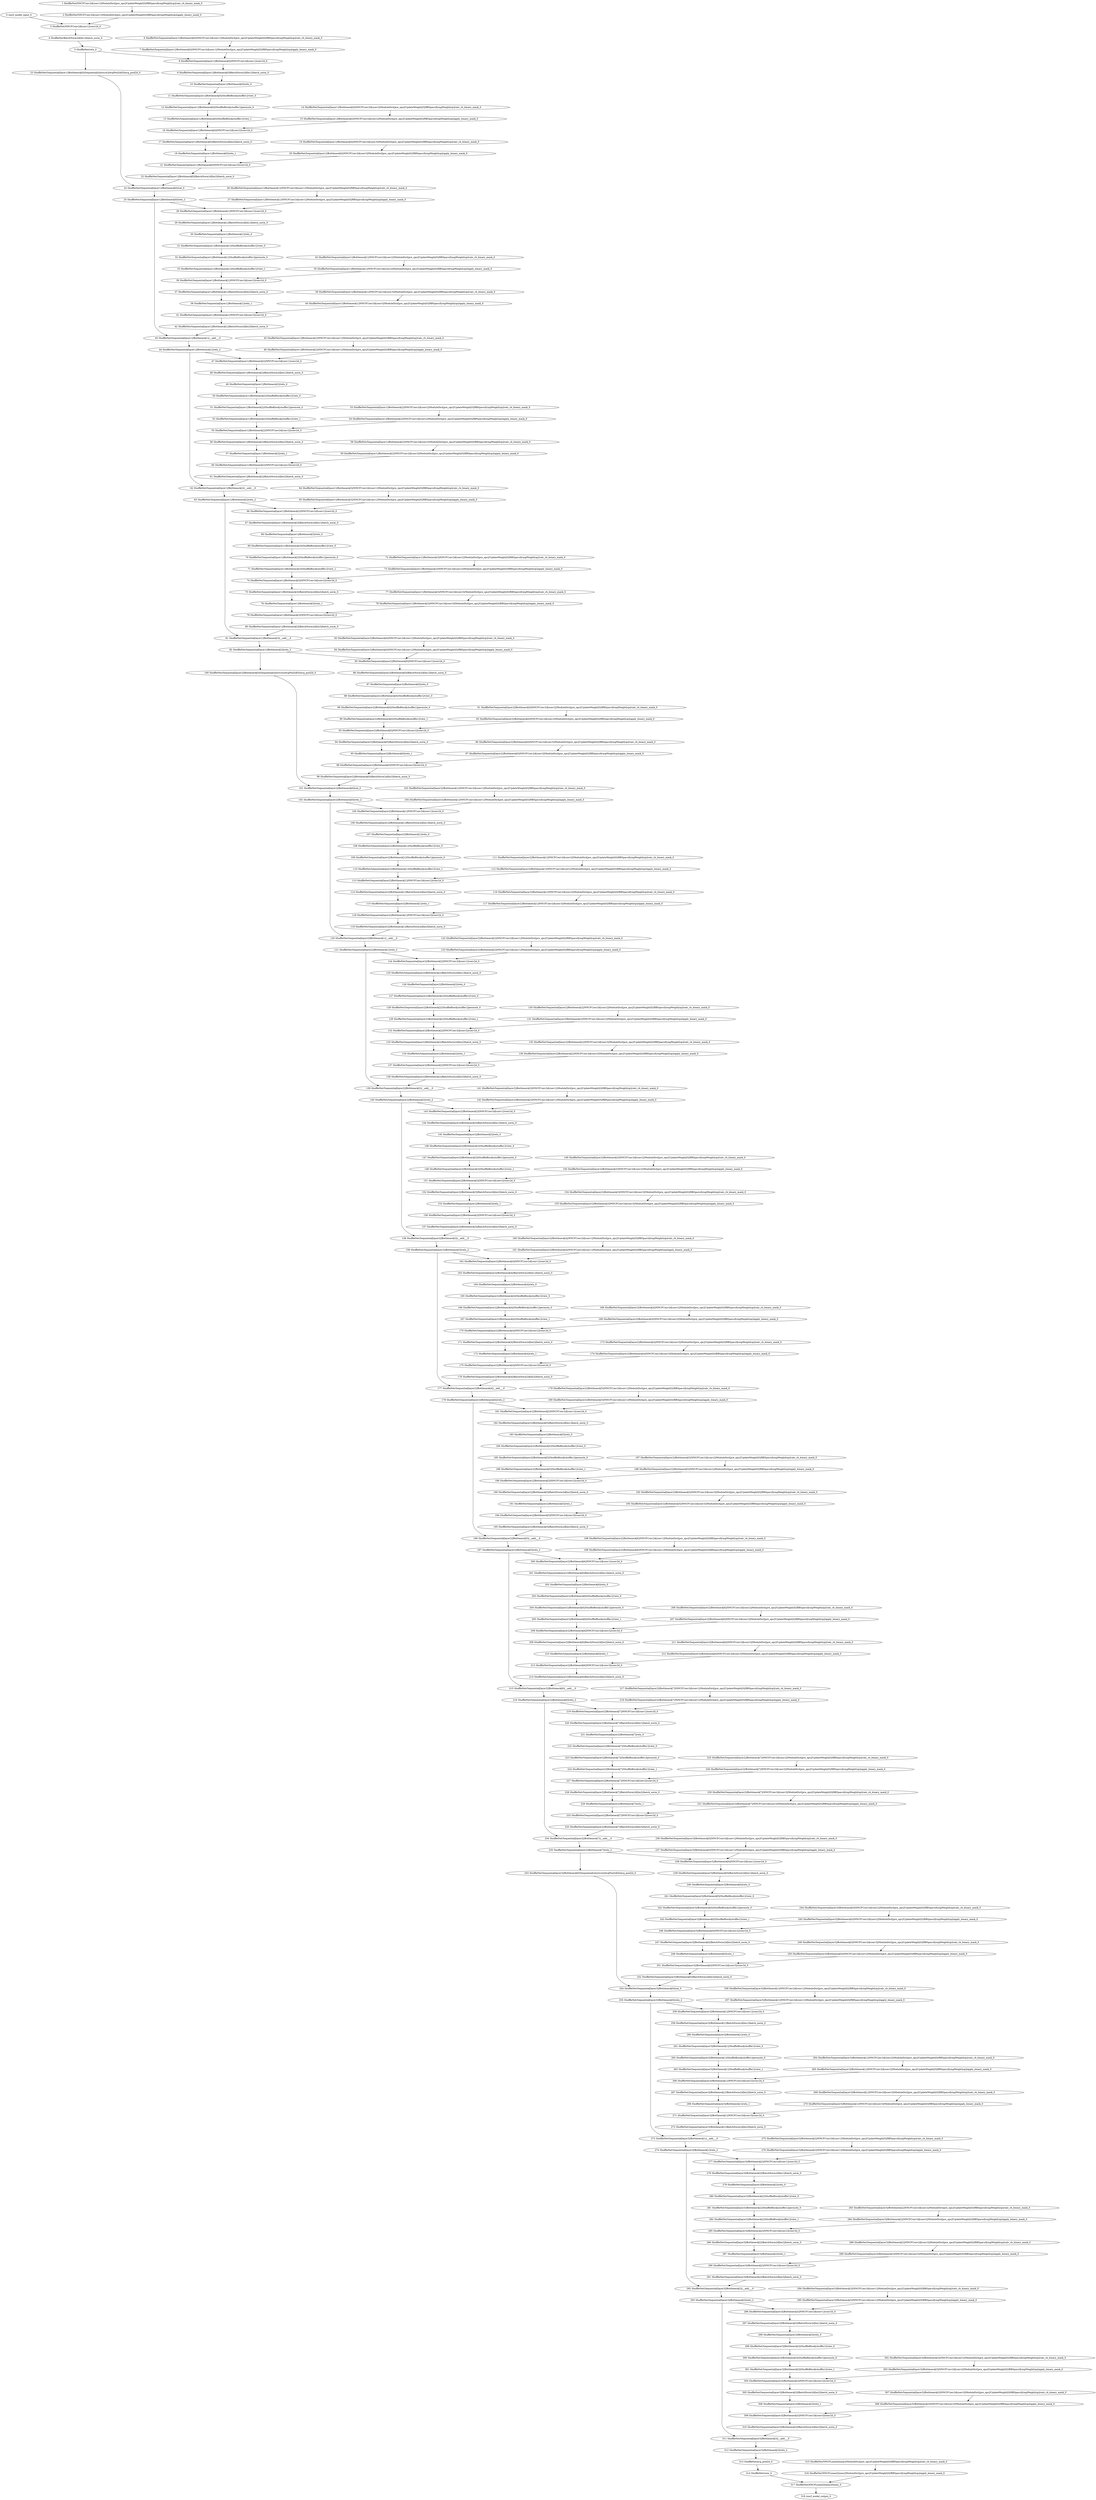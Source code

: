 strict digraph  {
"0 /nncf_model_input_0" [id=0, type=nncf_model_input];
"1 ShuffleNet/NNCFConv2d[conv1]/ModuleDict[pre_ops]/UpdateWeight[0]/RBSparsifyingWeight[op]/calc_rb_binary_mask_0" [id=1, type=calc_rb_binary_mask];
"2 ShuffleNet/NNCFConv2d[conv1]/ModuleDict[pre_ops]/UpdateWeight[0]/RBSparsifyingWeight[op]/apply_binary_mask_0" [id=2, type=apply_binary_mask];
"3 ShuffleNet/NNCFConv2d[conv1]/conv2d_0" [id=3, type=conv2d];
"4 ShuffleNet/BatchNorm2d[bn1]/batch_norm_0" [id=4, type=batch_norm];
"5 ShuffleNet/relu_0" [id=5, type=relu];
"6 ShuffleNet/Sequential[layer1]/Bottleneck[0]/NNCFConv2d[conv1]/ModuleDict[pre_ops]/UpdateWeight[0]/RBSparsifyingWeight[op]/calc_rb_binary_mask_0" [id=6, type=calc_rb_binary_mask];
"7 ShuffleNet/Sequential[layer1]/Bottleneck[0]/NNCFConv2d[conv1]/ModuleDict[pre_ops]/UpdateWeight[0]/RBSparsifyingWeight[op]/apply_binary_mask_0" [id=7, type=apply_binary_mask];
"8 ShuffleNet/Sequential[layer1]/Bottleneck[0]/NNCFConv2d[conv1]/conv2d_0" [id=8, type=conv2d];
"9 ShuffleNet/Sequential[layer1]/Bottleneck[0]/BatchNorm2d[bn1]/batch_norm_0" [id=9, type=batch_norm];
"10 ShuffleNet/Sequential[layer1]/Bottleneck[0]/relu_0" [id=10, type=relu];
"11 ShuffleNet/Sequential[layer1]/Bottleneck[0]/ShuffleBlock[shuffle1]/view_0" [id=11, type=view];
"12 ShuffleNet/Sequential[layer1]/Bottleneck[0]/ShuffleBlock[shuffle1]/permute_0" [id=12, type=permute];
"13 ShuffleNet/Sequential[layer1]/Bottleneck[0]/ShuffleBlock[shuffle1]/view_1" [id=13, type=view];
"14 ShuffleNet/Sequential[layer1]/Bottleneck[0]/NNCFConv2d[conv2]/ModuleDict[pre_ops]/UpdateWeight[0]/RBSparsifyingWeight[op]/calc_rb_binary_mask_0" [id=14, type=calc_rb_binary_mask];
"15 ShuffleNet/Sequential[layer1]/Bottleneck[0]/NNCFConv2d[conv2]/ModuleDict[pre_ops]/UpdateWeight[0]/RBSparsifyingWeight[op]/apply_binary_mask_0" [id=15, type=apply_binary_mask];
"16 ShuffleNet/Sequential[layer1]/Bottleneck[0]/NNCFConv2d[conv2]/conv2d_0" [id=16, type=conv2d];
"17 ShuffleNet/Sequential[layer1]/Bottleneck[0]/BatchNorm2d[bn2]/batch_norm_0" [id=17, type=batch_norm];
"18 ShuffleNet/Sequential[layer1]/Bottleneck[0]/relu_1" [id=18, type=relu];
"19 ShuffleNet/Sequential[layer1]/Bottleneck[0]/NNCFConv2d[conv3]/ModuleDict[pre_ops]/UpdateWeight[0]/RBSparsifyingWeight[op]/calc_rb_binary_mask_0" [id=19, type=calc_rb_binary_mask];
"20 ShuffleNet/Sequential[layer1]/Bottleneck[0]/NNCFConv2d[conv3]/ModuleDict[pre_ops]/UpdateWeight[0]/RBSparsifyingWeight[op]/apply_binary_mask_0" [id=20, type=apply_binary_mask];
"21 ShuffleNet/Sequential[layer1]/Bottleneck[0]/NNCFConv2d[conv3]/conv2d_0" [id=21, type=conv2d];
"22 ShuffleNet/Sequential[layer1]/Bottleneck[0]/BatchNorm2d[bn3]/batch_norm_0" [id=22, type=batch_norm];
"23 ShuffleNet/Sequential[layer1]/Bottleneck[0]/Sequential[shortcut]/AvgPool2d[0]/avg_pool2d_0" [id=23, type=avg_pool2d];
"24 ShuffleNet/Sequential[layer1]/Bottleneck[0]/cat_0" [id=24, type=cat];
"25 ShuffleNet/Sequential[layer1]/Bottleneck[0]/relu_2" [id=25, type=relu];
"26 ShuffleNet/Sequential[layer1]/Bottleneck[1]/NNCFConv2d[conv1]/ModuleDict[pre_ops]/UpdateWeight[0]/RBSparsifyingWeight[op]/calc_rb_binary_mask_0" [id=26, type=calc_rb_binary_mask];
"27 ShuffleNet/Sequential[layer1]/Bottleneck[1]/NNCFConv2d[conv1]/ModuleDict[pre_ops]/UpdateWeight[0]/RBSparsifyingWeight[op]/apply_binary_mask_0" [id=27, type=apply_binary_mask];
"28 ShuffleNet/Sequential[layer1]/Bottleneck[1]/NNCFConv2d[conv1]/conv2d_0" [id=28, type=conv2d];
"29 ShuffleNet/Sequential[layer1]/Bottleneck[1]/BatchNorm2d[bn1]/batch_norm_0" [id=29, type=batch_norm];
"30 ShuffleNet/Sequential[layer1]/Bottleneck[1]/relu_0" [id=30, type=relu];
"31 ShuffleNet/Sequential[layer1]/Bottleneck[1]/ShuffleBlock[shuffle1]/view_0" [id=31, type=view];
"32 ShuffleNet/Sequential[layer1]/Bottleneck[1]/ShuffleBlock[shuffle1]/permute_0" [id=32, type=permute];
"33 ShuffleNet/Sequential[layer1]/Bottleneck[1]/ShuffleBlock[shuffle1]/view_1" [id=33, type=view];
"34 ShuffleNet/Sequential[layer1]/Bottleneck[1]/NNCFConv2d[conv2]/ModuleDict[pre_ops]/UpdateWeight[0]/RBSparsifyingWeight[op]/calc_rb_binary_mask_0" [id=34, type=calc_rb_binary_mask];
"35 ShuffleNet/Sequential[layer1]/Bottleneck[1]/NNCFConv2d[conv2]/ModuleDict[pre_ops]/UpdateWeight[0]/RBSparsifyingWeight[op]/apply_binary_mask_0" [id=35, type=apply_binary_mask];
"36 ShuffleNet/Sequential[layer1]/Bottleneck[1]/NNCFConv2d[conv2]/conv2d_0" [id=36, type=conv2d];
"37 ShuffleNet/Sequential[layer1]/Bottleneck[1]/BatchNorm2d[bn2]/batch_norm_0" [id=37, type=batch_norm];
"38 ShuffleNet/Sequential[layer1]/Bottleneck[1]/relu_1" [id=38, type=relu];
"39 ShuffleNet/Sequential[layer1]/Bottleneck[1]/NNCFConv2d[conv3]/ModuleDict[pre_ops]/UpdateWeight[0]/RBSparsifyingWeight[op]/calc_rb_binary_mask_0" [id=39, type=calc_rb_binary_mask];
"40 ShuffleNet/Sequential[layer1]/Bottleneck[1]/NNCFConv2d[conv3]/ModuleDict[pre_ops]/UpdateWeight[0]/RBSparsifyingWeight[op]/apply_binary_mask_0" [id=40, type=apply_binary_mask];
"41 ShuffleNet/Sequential[layer1]/Bottleneck[1]/NNCFConv2d[conv3]/conv2d_0" [id=41, type=conv2d];
"42 ShuffleNet/Sequential[layer1]/Bottleneck[1]/BatchNorm2d[bn3]/batch_norm_0" [id=42, type=batch_norm];
"43 ShuffleNet/Sequential[layer1]/Bottleneck[1]/__add___0" [id=43, type=__add__];
"44 ShuffleNet/Sequential[layer1]/Bottleneck[1]/relu_2" [id=44, type=relu];
"45 ShuffleNet/Sequential[layer1]/Bottleneck[2]/NNCFConv2d[conv1]/ModuleDict[pre_ops]/UpdateWeight[0]/RBSparsifyingWeight[op]/calc_rb_binary_mask_0" [id=45, type=calc_rb_binary_mask];
"46 ShuffleNet/Sequential[layer1]/Bottleneck[2]/NNCFConv2d[conv1]/ModuleDict[pre_ops]/UpdateWeight[0]/RBSparsifyingWeight[op]/apply_binary_mask_0" [id=46, type=apply_binary_mask];
"47 ShuffleNet/Sequential[layer1]/Bottleneck[2]/NNCFConv2d[conv1]/conv2d_0" [id=47, type=conv2d];
"48 ShuffleNet/Sequential[layer1]/Bottleneck[2]/BatchNorm2d[bn1]/batch_norm_0" [id=48, type=batch_norm];
"49 ShuffleNet/Sequential[layer1]/Bottleneck[2]/relu_0" [id=49, type=relu];
"50 ShuffleNet/Sequential[layer1]/Bottleneck[2]/ShuffleBlock[shuffle1]/view_0" [id=50, type=view];
"51 ShuffleNet/Sequential[layer1]/Bottleneck[2]/ShuffleBlock[shuffle1]/permute_0" [id=51, type=permute];
"52 ShuffleNet/Sequential[layer1]/Bottleneck[2]/ShuffleBlock[shuffle1]/view_1" [id=52, type=view];
"53 ShuffleNet/Sequential[layer1]/Bottleneck[2]/NNCFConv2d[conv2]/ModuleDict[pre_ops]/UpdateWeight[0]/RBSparsifyingWeight[op]/calc_rb_binary_mask_0" [id=53, type=calc_rb_binary_mask];
"54 ShuffleNet/Sequential[layer1]/Bottleneck[2]/NNCFConv2d[conv2]/ModuleDict[pre_ops]/UpdateWeight[0]/RBSparsifyingWeight[op]/apply_binary_mask_0" [id=54, type=apply_binary_mask];
"55 ShuffleNet/Sequential[layer1]/Bottleneck[2]/NNCFConv2d[conv2]/conv2d_0" [id=55, type=conv2d];
"56 ShuffleNet/Sequential[layer1]/Bottleneck[2]/BatchNorm2d[bn2]/batch_norm_0" [id=56, type=batch_norm];
"57 ShuffleNet/Sequential[layer1]/Bottleneck[2]/relu_1" [id=57, type=relu];
"58 ShuffleNet/Sequential[layer1]/Bottleneck[2]/NNCFConv2d[conv3]/ModuleDict[pre_ops]/UpdateWeight[0]/RBSparsifyingWeight[op]/calc_rb_binary_mask_0" [id=58, type=calc_rb_binary_mask];
"59 ShuffleNet/Sequential[layer1]/Bottleneck[2]/NNCFConv2d[conv3]/ModuleDict[pre_ops]/UpdateWeight[0]/RBSparsifyingWeight[op]/apply_binary_mask_0" [id=59, type=apply_binary_mask];
"60 ShuffleNet/Sequential[layer1]/Bottleneck[2]/NNCFConv2d[conv3]/conv2d_0" [id=60, type=conv2d];
"61 ShuffleNet/Sequential[layer1]/Bottleneck[2]/BatchNorm2d[bn3]/batch_norm_0" [id=61, type=batch_norm];
"62 ShuffleNet/Sequential[layer1]/Bottleneck[2]/__add___0" [id=62, type=__add__];
"63 ShuffleNet/Sequential[layer1]/Bottleneck[2]/relu_2" [id=63, type=relu];
"64 ShuffleNet/Sequential[layer1]/Bottleneck[3]/NNCFConv2d[conv1]/ModuleDict[pre_ops]/UpdateWeight[0]/RBSparsifyingWeight[op]/calc_rb_binary_mask_0" [id=64, type=calc_rb_binary_mask];
"65 ShuffleNet/Sequential[layer1]/Bottleneck[3]/NNCFConv2d[conv1]/ModuleDict[pre_ops]/UpdateWeight[0]/RBSparsifyingWeight[op]/apply_binary_mask_0" [id=65, type=apply_binary_mask];
"66 ShuffleNet/Sequential[layer1]/Bottleneck[3]/NNCFConv2d[conv1]/conv2d_0" [id=66, type=conv2d];
"67 ShuffleNet/Sequential[layer1]/Bottleneck[3]/BatchNorm2d[bn1]/batch_norm_0" [id=67, type=batch_norm];
"68 ShuffleNet/Sequential[layer1]/Bottleneck[3]/relu_0" [id=68, type=relu];
"69 ShuffleNet/Sequential[layer1]/Bottleneck[3]/ShuffleBlock[shuffle1]/view_0" [id=69, type=view];
"70 ShuffleNet/Sequential[layer1]/Bottleneck[3]/ShuffleBlock[shuffle1]/permute_0" [id=70, type=permute];
"71 ShuffleNet/Sequential[layer1]/Bottleneck[3]/ShuffleBlock[shuffle1]/view_1" [id=71, type=view];
"72 ShuffleNet/Sequential[layer1]/Bottleneck[3]/NNCFConv2d[conv2]/ModuleDict[pre_ops]/UpdateWeight[0]/RBSparsifyingWeight[op]/calc_rb_binary_mask_0" [id=72, type=calc_rb_binary_mask];
"73 ShuffleNet/Sequential[layer1]/Bottleneck[3]/NNCFConv2d[conv2]/ModuleDict[pre_ops]/UpdateWeight[0]/RBSparsifyingWeight[op]/apply_binary_mask_0" [id=73, type=apply_binary_mask];
"74 ShuffleNet/Sequential[layer1]/Bottleneck[3]/NNCFConv2d[conv2]/conv2d_0" [id=74, type=conv2d];
"75 ShuffleNet/Sequential[layer1]/Bottleneck[3]/BatchNorm2d[bn2]/batch_norm_0" [id=75, type=batch_norm];
"76 ShuffleNet/Sequential[layer1]/Bottleneck[3]/relu_1" [id=76, type=relu];
"77 ShuffleNet/Sequential[layer1]/Bottleneck[3]/NNCFConv2d[conv3]/ModuleDict[pre_ops]/UpdateWeight[0]/RBSparsifyingWeight[op]/calc_rb_binary_mask_0" [id=77, type=calc_rb_binary_mask];
"78 ShuffleNet/Sequential[layer1]/Bottleneck[3]/NNCFConv2d[conv3]/ModuleDict[pre_ops]/UpdateWeight[0]/RBSparsifyingWeight[op]/apply_binary_mask_0" [id=78, type=apply_binary_mask];
"79 ShuffleNet/Sequential[layer1]/Bottleneck[3]/NNCFConv2d[conv3]/conv2d_0" [id=79, type=conv2d];
"80 ShuffleNet/Sequential[layer1]/Bottleneck[3]/BatchNorm2d[bn3]/batch_norm_0" [id=80, type=batch_norm];
"81 ShuffleNet/Sequential[layer1]/Bottleneck[3]/__add___0" [id=81, type=__add__];
"82 ShuffleNet/Sequential[layer1]/Bottleneck[3]/relu_2" [id=82, type=relu];
"83 ShuffleNet/Sequential[layer2]/Bottleneck[0]/NNCFConv2d[conv1]/ModuleDict[pre_ops]/UpdateWeight[0]/RBSparsifyingWeight[op]/calc_rb_binary_mask_0" [id=83, type=calc_rb_binary_mask];
"84 ShuffleNet/Sequential[layer2]/Bottleneck[0]/NNCFConv2d[conv1]/ModuleDict[pre_ops]/UpdateWeight[0]/RBSparsifyingWeight[op]/apply_binary_mask_0" [id=84, type=apply_binary_mask];
"85 ShuffleNet/Sequential[layer2]/Bottleneck[0]/NNCFConv2d[conv1]/conv2d_0" [id=85, type=conv2d];
"86 ShuffleNet/Sequential[layer2]/Bottleneck[0]/BatchNorm2d[bn1]/batch_norm_0" [id=86, type=batch_norm];
"87 ShuffleNet/Sequential[layer2]/Bottleneck[0]/relu_0" [id=87, type=relu];
"88 ShuffleNet/Sequential[layer2]/Bottleneck[0]/ShuffleBlock[shuffle1]/view_0" [id=88, type=view];
"89 ShuffleNet/Sequential[layer2]/Bottleneck[0]/ShuffleBlock[shuffle1]/permute_0" [id=89, type=permute];
"90 ShuffleNet/Sequential[layer2]/Bottleneck[0]/ShuffleBlock[shuffle1]/view_1" [id=90, type=view];
"91 ShuffleNet/Sequential[layer2]/Bottleneck[0]/NNCFConv2d[conv2]/ModuleDict[pre_ops]/UpdateWeight[0]/RBSparsifyingWeight[op]/calc_rb_binary_mask_0" [id=91, type=calc_rb_binary_mask];
"92 ShuffleNet/Sequential[layer2]/Bottleneck[0]/NNCFConv2d[conv2]/ModuleDict[pre_ops]/UpdateWeight[0]/RBSparsifyingWeight[op]/apply_binary_mask_0" [id=92, type=apply_binary_mask];
"93 ShuffleNet/Sequential[layer2]/Bottleneck[0]/NNCFConv2d[conv2]/conv2d_0" [id=93, type=conv2d];
"94 ShuffleNet/Sequential[layer2]/Bottleneck[0]/BatchNorm2d[bn2]/batch_norm_0" [id=94, type=batch_norm];
"95 ShuffleNet/Sequential[layer2]/Bottleneck[0]/relu_1" [id=95, type=relu];
"96 ShuffleNet/Sequential[layer2]/Bottleneck[0]/NNCFConv2d[conv3]/ModuleDict[pre_ops]/UpdateWeight[0]/RBSparsifyingWeight[op]/calc_rb_binary_mask_0" [id=96, type=calc_rb_binary_mask];
"97 ShuffleNet/Sequential[layer2]/Bottleneck[0]/NNCFConv2d[conv3]/ModuleDict[pre_ops]/UpdateWeight[0]/RBSparsifyingWeight[op]/apply_binary_mask_0" [id=97, type=apply_binary_mask];
"98 ShuffleNet/Sequential[layer2]/Bottleneck[0]/NNCFConv2d[conv3]/conv2d_0" [id=98, type=conv2d];
"99 ShuffleNet/Sequential[layer2]/Bottleneck[0]/BatchNorm2d[bn3]/batch_norm_0" [id=99, type=batch_norm];
"100 ShuffleNet/Sequential[layer2]/Bottleneck[0]/Sequential[shortcut]/AvgPool2d[0]/avg_pool2d_0" [id=100, type=avg_pool2d];
"101 ShuffleNet/Sequential[layer2]/Bottleneck[0]/cat_0" [id=101, type=cat];
"102 ShuffleNet/Sequential[layer2]/Bottleneck[0]/relu_2" [id=102, type=relu];
"103 ShuffleNet/Sequential[layer2]/Bottleneck[1]/NNCFConv2d[conv1]/ModuleDict[pre_ops]/UpdateWeight[0]/RBSparsifyingWeight[op]/calc_rb_binary_mask_0" [id=103, type=calc_rb_binary_mask];
"104 ShuffleNet/Sequential[layer2]/Bottleneck[1]/NNCFConv2d[conv1]/ModuleDict[pre_ops]/UpdateWeight[0]/RBSparsifyingWeight[op]/apply_binary_mask_0" [id=104, type=apply_binary_mask];
"105 ShuffleNet/Sequential[layer2]/Bottleneck[1]/NNCFConv2d[conv1]/conv2d_0" [id=105, type=conv2d];
"106 ShuffleNet/Sequential[layer2]/Bottleneck[1]/BatchNorm2d[bn1]/batch_norm_0" [id=106, type=batch_norm];
"107 ShuffleNet/Sequential[layer2]/Bottleneck[1]/relu_0" [id=107, type=relu];
"108 ShuffleNet/Sequential[layer2]/Bottleneck[1]/ShuffleBlock[shuffle1]/view_0" [id=108, type=view];
"109 ShuffleNet/Sequential[layer2]/Bottleneck[1]/ShuffleBlock[shuffle1]/permute_0" [id=109, type=permute];
"110 ShuffleNet/Sequential[layer2]/Bottleneck[1]/ShuffleBlock[shuffle1]/view_1" [id=110, type=view];
"111 ShuffleNet/Sequential[layer2]/Bottleneck[1]/NNCFConv2d[conv2]/ModuleDict[pre_ops]/UpdateWeight[0]/RBSparsifyingWeight[op]/calc_rb_binary_mask_0" [id=111, type=calc_rb_binary_mask];
"112 ShuffleNet/Sequential[layer2]/Bottleneck[1]/NNCFConv2d[conv2]/ModuleDict[pre_ops]/UpdateWeight[0]/RBSparsifyingWeight[op]/apply_binary_mask_0" [id=112, type=apply_binary_mask];
"113 ShuffleNet/Sequential[layer2]/Bottleneck[1]/NNCFConv2d[conv2]/conv2d_0" [id=113, type=conv2d];
"114 ShuffleNet/Sequential[layer2]/Bottleneck[1]/BatchNorm2d[bn2]/batch_norm_0" [id=114, type=batch_norm];
"115 ShuffleNet/Sequential[layer2]/Bottleneck[1]/relu_1" [id=115, type=relu];
"116 ShuffleNet/Sequential[layer2]/Bottleneck[1]/NNCFConv2d[conv3]/ModuleDict[pre_ops]/UpdateWeight[0]/RBSparsifyingWeight[op]/calc_rb_binary_mask_0" [id=116, type=calc_rb_binary_mask];
"117 ShuffleNet/Sequential[layer2]/Bottleneck[1]/NNCFConv2d[conv3]/ModuleDict[pre_ops]/UpdateWeight[0]/RBSparsifyingWeight[op]/apply_binary_mask_0" [id=117, type=apply_binary_mask];
"118 ShuffleNet/Sequential[layer2]/Bottleneck[1]/NNCFConv2d[conv3]/conv2d_0" [id=118, type=conv2d];
"119 ShuffleNet/Sequential[layer2]/Bottleneck[1]/BatchNorm2d[bn3]/batch_norm_0" [id=119, type=batch_norm];
"120 ShuffleNet/Sequential[layer2]/Bottleneck[1]/__add___0" [id=120, type=__add__];
"121 ShuffleNet/Sequential[layer2]/Bottleneck[1]/relu_2" [id=121, type=relu];
"122 ShuffleNet/Sequential[layer2]/Bottleneck[2]/NNCFConv2d[conv1]/ModuleDict[pre_ops]/UpdateWeight[0]/RBSparsifyingWeight[op]/calc_rb_binary_mask_0" [id=122, type=calc_rb_binary_mask];
"123 ShuffleNet/Sequential[layer2]/Bottleneck[2]/NNCFConv2d[conv1]/ModuleDict[pre_ops]/UpdateWeight[0]/RBSparsifyingWeight[op]/apply_binary_mask_0" [id=123, type=apply_binary_mask];
"124 ShuffleNet/Sequential[layer2]/Bottleneck[2]/NNCFConv2d[conv1]/conv2d_0" [id=124, type=conv2d];
"125 ShuffleNet/Sequential[layer2]/Bottleneck[2]/BatchNorm2d[bn1]/batch_norm_0" [id=125, type=batch_norm];
"126 ShuffleNet/Sequential[layer2]/Bottleneck[2]/relu_0" [id=126, type=relu];
"127 ShuffleNet/Sequential[layer2]/Bottleneck[2]/ShuffleBlock[shuffle1]/view_0" [id=127, type=view];
"128 ShuffleNet/Sequential[layer2]/Bottleneck[2]/ShuffleBlock[shuffle1]/permute_0" [id=128, type=permute];
"129 ShuffleNet/Sequential[layer2]/Bottleneck[2]/ShuffleBlock[shuffle1]/view_1" [id=129, type=view];
"130 ShuffleNet/Sequential[layer2]/Bottleneck[2]/NNCFConv2d[conv2]/ModuleDict[pre_ops]/UpdateWeight[0]/RBSparsifyingWeight[op]/calc_rb_binary_mask_0" [id=130, type=calc_rb_binary_mask];
"131 ShuffleNet/Sequential[layer2]/Bottleneck[2]/NNCFConv2d[conv2]/ModuleDict[pre_ops]/UpdateWeight[0]/RBSparsifyingWeight[op]/apply_binary_mask_0" [id=131, type=apply_binary_mask];
"132 ShuffleNet/Sequential[layer2]/Bottleneck[2]/NNCFConv2d[conv2]/conv2d_0" [id=132, type=conv2d];
"133 ShuffleNet/Sequential[layer2]/Bottleneck[2]/BatchNorm2d[bn2]/batch_norm_0" [id=133, type=batch_norm];
"134 ShuffleNet/Sequential[layer2]/Bottleneck[2]/relu_1" [id=134, type=relu];
"135 ShuffleNet/Sequential[layer2]/Bottleneck[2]/NNCFConv2d[conv3]/ModuleDict[pre_ops]/UpdateWeight[0]/RBSparsifyingWeight[op]/calc_rb_binary_mask_0" [id=135, type=calc_rb_binary_mask];
"136 ShuffleNet/Sequential[layer2]/Bottleneck[2]/NNCFConv2d[conv3]/ModuleDict[pre_ops]/UpdateWeight[0]/RBSparsifyingWeight[op]/apply_binary_mask_0" [id=136, type=apply_binary_mask];
"137 ShuffleNet/Sequential[layer2]/Bottleneck[2]/NNCFConv2d[conv3]/conv2d_0" [id=137, type=conv2d];
"138 ShuffleNet/Sequential[layer2]/Bottleneck[2]/BatchNorm2d[bn3]/batch_norm_0" [id=138, type=batch_norm];
"139 ShuffleNet/Sequential[layer2]/Bottleneck[2]/__add___0" [id=139, type=__add__];
"140 ShuffleNet/Sequential[layer2]/Bottleneck[2]/relu_2" [id=140, type=relu];
"141 ShuffleNet/Sequential[layer2]/Bottleneck[3]/NNCFConv2d[conv1]/ModuleDict[pre_ops]/UpdateWeight[0]/RBSparsifyingWeight[op]/calc_rb_binary_mask_0" [id=141, type=calc_rb_binary_mask];
"142 ShuffleNet/Sequential[layer2]/Bottleneck[3]/NNCFConv2d[conv1]/ModuleDict[pre_ops]/UpdateWeight[0]/RBSparsifyingWeight[op]/apply_binary_mask_0" [id=142, type=apply_binary_mask];
"143 ShuffleNet/Sequential[layer2]/Bottleneck[3]/NNCFConv2d[conv1]/conv2d_0" [id=143, type=conv2d];
"144 ShuffleNet/Sequential[layer2]/Bottleneck[3]/BatchNorm2d[bn1]/batch_norm_0" [id=144, type=batch_norm];
"145 ShuffleNet/Sequential[layer2]/Bottleneck[3]/relu_0" [id=145, type=relu];
"146 ShuffleNet/Sequential[layer2]/Bottleneck[3]/ShuffleBlock[shuffle1]/view_0" [id=146, type=view];
"147 ShuffleNet/Sequential[layer2]/Bottleneck[3]/ShuffleBlock[shuffle1]/permute_0" [id=147, type=permute];
"148 ShuffleNet/Sequential[layer2]/Bottleneck[3]/ShuffleBlock[shuffle1]/view_1" [id=148, type=view];
"149 ShuffleNet/Sequential[layer2]/Bottleneck[3]/NNCFConv2d[conv2]/ModuleDict[pre_ops]/UpdateWeight[0]/RBSparsifyingWeight[op]/calc_rb_binary_mask_0" [id=149, type=calc_rb_binary_mask];
"150 ShuffleNet/Sequential[layer2]/Bottleneck[3]/NNCFConv2d[conv2]/ModuleDict[pre_ops]/UpdateWeight[0]/RBSparsifyingWeight[op]/apply_binary_mask_0" [id=150, type=apply_binary_mask];
"151 ShuffleNet/Sequential[layer2]/Bottleneck[3]/NNCFConv2d[conv2]/conv2d_0" [id=151, type=conv2d];
"152 ShuffleNet/Sequential[layer2]/Bottleneck[3]/BatchNorm2d[bn2]/batch_norm_0" [id=152, type=batch_norm];
"153 ShuffleNet/Sequential[layer2]/Bottleneck[3]/relu_1" [id=153, type=relu];
"154 ShuffleNet/Sequential[layer2]/Bottleneck[3]/NNCFConv2d[conv3]/ModuleDict[pre_ops]/UpdateWeight[0]/RBSparsifyingWeight[op]/calc_rb_binary_mask_0" [id=154, type=calc_rb_binary_mask];
"155 ShuffleNet/Sequential[layer2]/Bottleneck[3]/NNCFConv2d[conv3]/ModuleDict[pre_ops]/UpdateWeight[0]/RBSparsifyingWeight[op]/apply_binary_mask_0" [id=155, type=apply_binary_mask];
"156 ShuffleNet/Sequential[layer2]/Bottleneck[3]/NNCFConv2d[conv3]/conv2d_0" [id=156, type=conv2d];
"157 ShuffleNet/Sequential[layer2]/Bottleneck[3]/BatchNorm2d[bn3]/batch_norm_0" [id=157, type=batch_norm];
"158 ShuffleNet/Sequential[layer2]/Bottleneck[3]/__add___0" [id=158, type=__add__];
"159 ShuffleNet/Sequential[layer2]/Bottleneck[3]/relu_2" [id=159, type=relu];
"160 ShuffleNet/Sequential[layer2]/Bottleneck[4]/NNCFConv2d[conv1]/ModuleDict[pre_ops]/UpdateWeight[0]/RBSparsifyingWeight[op]/calc_rb_binary_mask_0" [id=160, type=calc_rb_binary_mask];
"161 ShuffleNet/Sequential[layer2]/Bottleneck[4]/NNCFConv2d[conv1]/ModuleDict[pre_ops]/UpdateWeight[0]/RBSparsifyingWeight[op]/apply_binary_mask_0" [id=161, type=apply_binary_mask];
"162 ShuffleNet/Sequential[layer2]/Bottleneck[4]/NNCFConv2d[conv1]/conv2d_0" [id=162, type=conv2d];
"163 ShuffleNet/Sequential[layer2]/Bottleneck[4]/BatchNorm2d[bn1]/batch_norm_0" [id=163, type=batch_norm];
"164 ShuffleNet/Sequential[layer2]/Bottleneck[4]/relu_0" [id=164, type=relu];
"165 ShuffleNet/Sequential[layer2]/Bottleneck[4]/ShuffleBlock[shuffle1]/view_0" [id=165, type=view];
"166 ShuffleNet/Sequential[layer2]/Bottleneck[4]/ShuffleBlock[shuffle1]/permute_0" [id=166, type=permute];
"167 ShuffleNet/Sequential[layer2]/Bottleneck[4]/ShuffleBlock[shuffle1]/view_1" [id=167, type=view];
"168 ShuffleNet/Sequential[layer2]/Bottleneck[4]/NNCFConv2d[conv2]/ModuleDict[pre_ops]/UpdateWeight[0]/RBSparsifyingWeight[op]/calc_rb_binary_mask_0" [id=168, type=calc_rb_binary_mask];
"169 ShuffleNet/Sequential[layer2]/Bottleneck[4]/NNCFConv2d[conv2]/ModuleDict[pre_ops]/UpdateWeight[0]/RBSparsifyingWeight[op]/apply_binary_mask_0" [id=169, type=apply_binary_mask];
"170 ShuffleNet/Sequential[layer2]/Bottleneck[4]/NNCFConv2d[conv2]/conv2d_0" [id=170, type=conv2d];
"171 ShuffleNet/Sequential[layer2]/Bottleneck[4]/BatchNorm2d[bn2]/batch_norm_0" [id=171, type=batch_norm];
"172 ShuffleNet/Sequential[layer2]/Bottleneck[4]/relu_1" [id=172, type=relu];
"173 ShuffleNet/Sequential[layer2]/Bottleneck[4]/NNCFConv2d[conv3]/ModuleDict[pre_ops]/UpdateWeight[0]/RBSparsifyingWeight[op]/calc_rb_binary_mask_0" [id=173, type=calc_rb_binary_mask];
"174 ShuffleNet/Sequential[layer2]/Bottleneck[4]/NNCFConv2d[conv3]/ModuleDict[pre_ops]/UpdateWeight[0]/RBSparsifyingWeight[op]/apply_binary_mask_0" [id=174, type=apply_binary_mask];
"175 ShuffleNet/Sequential[layer2]/Bottleneck[4]/NNCFConv2d[conv3]/conv2d_0" [id=175, type=conv2d];
"176 ShuffleNet/Sequential[layer2]/Bottleneck[4]/BatchNorm2d[bn3]/batch_norm_0" [id=176, type=batch_norm];
"177 ShuffleNet/Sequential[layer2]/Bottleneck[4]/__add___0" [id=177, type=__add__];
"178 ShuffleNet/Sequential[layer2]/Bottleneck[4]/relu_2" [id=178, type=relu];
"179 ShuffleNet/Sequential[layer2]/Bottleneck[5]/NNCFConv2d[conv1]/ModuleDict[pre_ops]/UpdateWeight[0]/RBSparsifyingWeight[op]/calc_rb_binary_mask_0" [id=179, type=calc_rb_binary_mask];
"180 ShuffleNet/Sequential[layer2]/Bottleneck[5]/NNCFConv2d[conv1]/ModuleDict[pre_ops]/UpdateWeight[0]/RBSparsifyingWeight[op]/apply_binary_mask_0" [id=180, type=apply_binary_mask];
"181 ShuffleNet/Sequential[layer2]/Bottleneck[5]/NNCFConv2d[conv1]/conv2d_0" [id=181, type=conv2d];
"182 ShuffleNet/Sequential[layer2]/Bottleneck[5]/BatchNorm2d[bn1]/batch_norm_0" [id=182, type=batch_norm];
"183 ShuffleNet/Sequential[layer2]/Bottleneck[5]/relu_0" [id=183, type=relu];
"184 ShuffleNet/Sequential[layer2]/Bottleneck[5]/ShuffleBlock[shuffle1]/view_0" [id=184, type=view];
"185 ShuffleNet/Sequential[layer2]/Bottleneck[5]/ShuffleBlock[shuffle1]/permute_0" [id=185, type=permute];
"186 ShuffleNet/Sequential[layer2]/Bottleneck[5]/ShuffleBlock[shuffle1]/view_1" [id=186, type=view];
"187 ShuffleNet/Sequential[layer2]/Bottleneck[5]/NNCFConv2d[conv2]/ModuleDict[pre_ops]/UpdateWeight[0]/RBSparsifyingWeight[op]/calc_rb_binary_mask_0" [id=187, type=calc_rb_binary_mask];
"188 ShuffleNet/Sequential[layer2]/Bottleneck[5]/NNCFConv2d[conv2]/ModuleDict[pre_ops]/UpdateWeight[0]/RBSparsifyingWeight[op]/apply_binary_mask_0" [id=188, type=apply_binary_mask];
"189 ShuffleNet/Sequential[layer2]/Bottleneck[5]/NNCFConv2d[conv2]/conv2d_0" [id=189, type=conv2d];
"190 ShuffleNet/Sequential[layer2]/Bottleneck[5]/BatchNorm2d[bn2]/batch_norm_0" [id=190, type=batch_norm];
"191 ShuffleNet/Sequential[layer2]/Bottleneck[5]/relu_1" [id=191, type=relu];
"192 ShuffleNet/Sequential[layer2]/Bottleneck[5]/NNCFConv2d[conv3]/ModuleDict[pre_ops]/UpdateWeight[0]/RBSparsifyingWeight[op]/calc_rb_binary_mask_0" [id=192, type=calc_rb_binary_mask];
"193 ShuffleNet/Sequential[layer2]/Bottleneck[5]/NNCFConv2d[conv3]/ModuleDict[pre_ops]/UpdateWeight[0]/RBSparsifyingWeight[op]/apply_binary_mask_0" [id=193, type=apply_binary_mask];
"194 ShuffleNet/Sequential[layer2]/Bottleneck[5]/NNCFConv2d[conv3]/conv2d_0" [id=194, type=conv2d];
"195 ShuffleNet/Sequential[layer2]/Bottleneck[5]/BatchNorm2d[bn3]/batch_norm_0" [id=195, type=batch_norm];
"196 ShuffleNet/Sequential[layer2]/Bottleneck[5]/__add___0" [id=196, type=__add__];
"197 ShuffleNet/Sequential[layer2]/Bottleneck[5]/relu_2" [id=197, type=relu];
"198 ShuffleNet/Sequential[layer2]/Bottleneck[6]/NNCFConv2d[conv1]/ModuleDict[pre_ops]/UpdateWeight[0]/RBSparsifyingWeight[op]/calc_rb_binary_mask_0" [id=198, type=calc_rb_binary_mask];
"199 ShuffleNet/Sequential[layer2]/Bottleneck[6]/NNCFConv2d[conv1]/ModuleDict[pre_ops]/UpdateWeight[0]/RBSparsifyingWeight[op]/apply_binary_mask_0" [id=199, type=apply_binary_mask];
"200 ShuffleNet/Sequential[layer2]/Bottleneck[6]/NNCFConv2d[conv1]/conv2d_0" [id=200, type=conv2d];
"201 ShuffleNet/Sequential[layer2]/Bottleneck[6]/BatchNorm2d[bn1]/batch_norm_0" [id=201, type=batch_norm];
"202 ShuffleNet/Sequential[layer2]/Bottleneck[6]/relu_0" [id=202, type=relu];
"203 ShuffleNet/Sequential[layer2]/Bottleneck[6]/ShuffleBlock[shuffle1]/view_0" [id=203, type=view];
"204 ShuffleNet/Sequential[layer2]/Bottleneck[6]/ShuffleBlock[shuffle1]/permute_0" [id=204, type=permute];
"205 ShuffleNet/Sequential[layer2]/Bottleneck[6]/ShuffleBlock[shuffle1]/view_1" [id=205, type=view];
"206 ShuffleNet/Sequential[layer2]/Bottleneck[6]/NNCFConv2d[conv2]/ModuleDict[pre_ops]/UpdateWeight[0]/RBSparsifyingWeight[op]/calc_rb_binary_mask_0" [id=206, type=calc_rb_binary_mask];
"207 ShuffleNet/Sequential[layer2]/Bottleneck[6]/NNCFConv2d[conv2]/ModuleDict[pre_ops]/UpdateWeight[0]/RBSparsifyingWeight[op]/apply_binary_mask_0" [id=207, type=apply_binary_mask];
"208 ShuffleNet/Sequential[layer2]/Bottleneck[6]/NNCFConv2d[conv2]/conv2d_0" [id=208, type=conv2d];
"209 ShuffleNet/Sequential[layer2]/Bottleneck[6]/BatchNorm2d[bn2]/batch_norm_0" [id=209, type=batch_norm];
"210 ShuffleNet/Sequential[layer2]/Bottleneck[6]/relu_1" [id=210, type=relu];
"211 ShuffleNet/Sequential[layer2]/Bottleneck[6]/NNCFConv2d[conv3]/ModuleDict[pre_ops]/UpdateWeight[0]/RBSparsifyingWeight[op]/calc_rb_binary_mask_0" [id=211, type=calc_rb_binary_mask];
"212 ShuffleNet/Sequential[layer2]/Bottleneck[6]/NNCFConv2d[conv3]/ModuleDict[pre_ops]/UpdateWeight[0]/RBSparsifyingWeight[op]/apply_binary_mask_0" [id=212, type=apply_binary_mask];
"213 ShuffleNet/Sequential[layer2]/Bottleneck[6]/NNCFConv2d[conv3]/conv2d_0" [id=213, type=conv2d];
"214 ShuffleNet/Sequential[layer2]/Bottleneck[6]/BatchNorm2d[bn3]/batch_norm_0" [id=214, type=batch_norm];
"215 ShuffleNet/Sequential[layer2]/Bottleneck[6]/__add___0" [id=215, type=__add__];
"216 ShuffleNet/Sequential[layer2]/Bottleneck[6]/relu_2" [id=216, type=relu];
"217 ShuffleNet/Sequential[layer2]/Bottleneck[7]/NNCFConv2d[conv1]/ModuleDict[pre_ops]/UpdateWeight[0]/RBSparsifyingWeight[op]/calc_rb_binary_mask_0" [id=217, type=calc_rb_binary_mask];
"218 ShuffleNet/Sequential[layer2]/Bottleneck[7]/NNCFConv2d[conv1]/ModuleDict[pre_ops]/UpdateWeight[0]/RBSparsifyingWeight[op]/apply_binary_mask_0" [id=218, type=apply_binary_mask];
"219 ShuffleNet/Sequential[layer2]/Bottleneck[7]/NNCFConv2d[conv1]/conv2d_0" [id=219, type=conv2d];
"220 ShuffleNet/Sequential[layer2]/Bottleneck[7]/BatchNorm2d[bn1]/batch_norm_0" [id=220, type=batch_norm];
"221 ShuffleNet/Sequential[layer2]/Bottleneck[7]/relu_0" [id=221, type=relu];
"222 ShuffleNet/Sequential[layer2]/Bottleneck[7]/ShuffleBlock[shuffle1]/view_0" [id=222, type=view];
"223 ShuffleNet/Sequential[layer2]/Bottleneck[7]/ShuffleBlock[shuffle1]/permute_0" [id=223, type=permute];
"224 ShuffleNet/Sequential[layer2]/Bottleneck[7]/ShuffleBlock[shuffle1]/view_1" [id=224, type=view];
"225 ShuffleNet/Sequential[layer2]/Bottleneck[7]/NNCFConv2d[conv2]/ModuleDict[pre_ops]/UpdateWeight[0]/RBSparsifyingWeight[op]/calc_rb_binary_mask_0" [id=225, type=calc_rb_binary_mask];
"226 ShuffleNet/Sequential[layer2]/Bottleneck[7]/NNCFConv2d[conv2]/ModuleDict[pre_ops]/UpdateWeight[0]/RBSparsifyingWeight[op]/apply_binary_mask_0" [id=226, type=apply_binary_mask];
"227 ShuffleNet/Sequential[layer2]/Bottleneck[7]/NNCFConv2d[conv2]/conv2d_0" [id=227, type=conv2d];
"228 ShuffleNet/Sequential[layer2]/Bottleneck[7]/BatchNorm2d[bn2]/batch_norm_0" [id=228, type=batch_norm];
"229 ShuffleNet/Sequential[layer2]/Bottleneck[7]/relu_1" [id=229, type=relu];
"230 ShuffleNet/Sequential[layer2]/Bottleneck[7]/NNCFConv2d[conv3]/ModuleDict[pre_ops]/UpdateWeight[0]/RBSparsifyingWeight[op]/calc_rb_binary_mask_0" [id=230, type=calc_rb_binary_mask];
"231 ShuffleNet/Sequential[layer2]/Bottleneck[7]/NNCFConv2d[conv3]/ModuleDict[pre_ops]/UpdateWeight[0]/RBSparsifyingWeight[op]/apply_binary_mask_0" [id=231, type=apply_binary_mask];
"232 ShuffleNet/Sequential[layer2]/Bottleneck[7]/NNCFConv2d[conv3]/conv2d_0" [id=232, type=conv2d];
"233 ShuffleNet/Sequential[layer2]/Bottleneck[7]/BatchNorm2d[bn3]/batch_norm_0" [id=233, type=batch_norm];
"234 ShuffleNet/Sequential[layer2]/Bottleneck[7]/__add___0" [id=234, type=__add__];
"235 ShuffleNet/Sequential[layer2]/Bottleneck[7]/relu_2" [id=235, type=relu];
"236 ShuffleNet/Sequential[layer3]/Bottleneck[0]/NNCFConv2d[conv1]/ModuleDict[pre_ops]/UpdateWeight[0]/RBSparsifyingWeight[op]/calc_rb_binary_mask_0" [id=236, type=calc_rb_binary_mask];
"237 ShuffleNet/Sequential[layer3]/Bottleneck[0]/NNCFConv2d[conv1]/ModuleDict[pre_ops]/UpdateWeight[0]/RBSparsifyingWeight[op]/apply_binary_mask_0" [id=237, type=apply_binary_mask];
"238 ShuffleNet/Sequential[layer3]/Bottleneck[0]/NNCFConv2d[conv1]/conv2d_0" [id=238, type=conv2d];
"239 ShuffleNet/Sequential[layer3]/Bottleneck[0]/BatchNorm2d[bn1]/batch_norm_0" [id=239, type=batch_norm];
"240 ShuffleNet/Sequential[layer3]/Bottleneck[0]/relu_0" [id=240, type=relu];
"241 ShuffleNet/Sequential[layer3]/Bottleneck[0]/ShuffleBlock[shuffle1]/view_0" [id=241, type=view];
"242 ShuffleNet/Sequential[layer3]/Bottleneck[0]/ShuffleBlock[shuffle1]/permute_0" [id=242, type=permute];
"243 ShuffleNet/Sequential[layer3]/Bottleneck[0]/ShuffleBlock[shuffle1]/view_1" [id=243, type=view];
"244 ShuffleNet/Sequential[layer3]/Bottleneck[0]/NNCFConv2d[conv2]/ModuleDict[pre_ops]/UpdateWeight[0]/RBSparsifyingWeight[op]/calc_rb_binary_mask_0" [id=244, type=calc_rb_binary_mask];
"245 ShuffleNet/Sequential[layer3]/Bottleneck[0]/NNCFConv2d[conv2]/ModuleDict[pre_ops]/UpdateWeight[0]/RBSparsifyingWeight[op]/apply_binary_mask_0" [id=245, type=apply_binary_mask];
"246 ShuffleNet/Sequential[layer3]/Bottleneck[0]/NNCFConv2d[conv2]/conv2d_0" [id=246, type=conv2d];
"247 ShuffleNet/Sequential[layer3]/Bottleneck[0]/BatchNorm2d[bn2]/batch_norm_0" [id=247, type=batch_norm];
"248 ShuffleNet/Sequential[layer3]/Bottleneck[0]/relu_1" [id=248, type=relu];
"249 ShuffleNet/Sequential[layer3]/Bottleneck[0]/NNCFConv2d[conv3]/ModuleDict[pre_ops]/UpdateWeight[0]/RBSparsifyingWeight[op]/calc_rb_binary_mask_0" [id=249, type=calc_rb_binary_mask];
"250 ShuffleNet/Sequential[layer3]/Bottleneck[0]/NNCFConv2d[conv3]/ModuleDict[pre_ops]/UpdateWeight[0]/RBSparsifyingWeight[op]/apply_binary_mask_0" [id=250, type=apply_binary_mask];
"251 ShuffleNet/Sequential[layer3]/Bottleneck[0]/NNCFConv2d[conv3]/conv2d_0" [id=251, type=conv2d];
"252 ShuffleNet/Sequential[layer3]/Bottleneck[0]/BatchNorm2d[bn3]/batch_norm_0" [id=252, type=batch_norm];
"253 ShuffleNet/Sequential[layer3]/Bottleneck[0]/Sequential[shortcut]/AvgPool2d[0]/avg_pool2d_0" [id=253, type=avg_pool2d];
"254 ShuffleNet/Sequential[layer3]/Bottleneck[0]/cat_0" [id=254, type=cat];
"255 ShuffleNet/Sequential[layer3]/Bottleneck[0]/relu_2" [id=255, type=relu];
"256 ShuffleNet/Sequential[layer3]/Bottleneck[1]/NNCFConv2d[conv1]/ModuleDict[pre_ops]/UpdateWeight[0]/RBSparsifyingWeight[op]/calc_rb_binary_mask_0" [id=256, type=calc_rb_binary_mask];
"257 ShuffleNet/Sequential[layer3]/Bottleneck[1]/NNCFConv2d[conv1]/ModuleDict[pre_ops]/UpdateWeight[0]/RBSparsifyingWeight[op]/apply_binary_mask_0" [id=257, type=apply_binary_mask];
"258 ShuffleNet/Sequential[layer3]/Bottleneck[1]/NNCFConv2d[conv1]/conv2d_0" [id=258, type=conv2d];
"259 ShuffleNet/Sequential[layer3]/Bottleneck[1]/BatchNorm2d[bn1]/batch_norm_0" [id=259, type=batch_norm];
"260 ShuffleNet/Sequential[layer3]/Bottleneck[1]/relu_0" [id=260, type=relu];
"261 ShuffleNet/Sequential[layer3]/Bottleneck[1]/ShuffleBlock[shuffle1]/view_0" [id=261, type=view];
"262 ShuffleNet/Sequential[layer3]/Bottleneck[1]/ShuffleBlock[shuffle1]/permute_0" [id=262, type=permute];
"263 ShuffleNet/Sequential[layer3]/Bottleneck[1]/ShuffleBlock[shuffle1]/view_1" [id=263, type=view];
"264 ShuffleNet/Sequential[layer3]/Bottleneck[1]/NNCFConv2d[conv2]/ModuleDict[pre_ops]/UpdateWeight[0]/RBSparsifyingWeight[op]/calc_rb_binary_mask_0" [id=264, type=calc_rb_binary_mask];
"265 ShuffleNet/Sequential[layer3]/Bottleneck[1]/NNCFConv2d[conv2]/ModuleDict[pre_ops]/UpdateWeight[0]/RBSparsifyingWeight[op]/apply_binary_mask_0" [id=265, type=apply_binary_mask];
"266 ShuffleNet/Sequential[layer3]/Bottleneck[1]/NNCFConv2d[conv2]/conv2d_0" [id=266, type=conv2d];
"267 ShuffleNet/Sequential[layer3]/Bottleneck[1]/BatchNorm2d[bn2]/batch_norm_0" [id=267, type=batch_norm];
"268 ShuffleNet/Sequential[layer3]/Bottleneck[1]/relu_1" [id=268, type=relu];
"269 ShuffleNet/Sequential[layer3]/Bottleneck[1]/NNCFConv2d[conv3]/ModuleDict[pre_ops]/UpdateWeight[0]/RBSparsifyingWeight[op]/calc_rb_binary_mask_0" [id=269, type=calc_rb_binary_mask];
"270 ShuffleNet/Sequential[layer3]/Bottleneck[1]/NNCFConv2d[conv3]/ModuleDict[pre_ops]/UpdateWeight[0]/RBSparsifyingWeight[op]/apply_binary_mask_0" [id=270, type=apply_binary_mask];
"271 ShuffleNet/Sequential[layer3]/Bottleneck[1]/NNCFConv2d[conv3]/conv2d_0" [id=271, type=conv2d];
"272 ShuffleNet/Sequential[layer3]/Bottleneck[1]/BatchNorm2d[bn3]/batch_norm_0" [id=272, type=batch_norm];
"273 ShuffleNet/Sequential[layer3]/Bottleneck[1]/__add___0" [id=273, type=__add__];
"274 ShuffleNet/Sequential[layer3]/Bottleneck[1]/relu_2" [id=274, type=relu];
"275 ShuffleNet/Sequential[layer3]/Bottleneck[2]/NNCFConv2d[conv1]/ModuleDict[pre_ops]/UpdateWeight[0]/RBSparsifyingWeight[op]/calc_rb_binary_mask_0" [id=275, type=calc_rb_binary_mask];
"276 ShuffleNet/Sequential[layer3]/Bottleneck[2]/NNCFConv2d[conv1]/ModuleDict[pre_ops]/UpdateWeight[0]/RBSparsifyingWeight[op]/apply_binary_mask_0" [id=276, type=apply_binary_mask];
"277 ShuffleNet/Sequential[layer3]/Bottleneck[2]/NNCFConv2d[conv1]/conv2d_0" [id=277, type=conv2d];
"278 ShuffleNet/Sequential[layer3]/Bottleneck[2]/BatchNorm2d[bn1]/batch_norm_0" [id=278, type=batch_norm];
"279 ShuffleNet/Sequential[layer3]/Bottleneck[2]/relu_0" [id=279, type=relu];
"280 ShuffleNet/Sequential[layer3]/Bottleneck[2]/ShuffleBlock[shuffle1]/view_0" [id=280, type=view];
"281 ShuffleNet/Sequential[layer3]/Bottleneck[2]/ShuffleBlock[shuffle1]/permute_0" [id=281, type=permute];
"282 ShuffleNet/Sequential[layer3]/Bottleneck[2]/ShuffleBlock[shuffle1]/view_1" [id=282, type=view];
"283 ShuffleNet/Sequential[layer3]/Bottleneck[2]/NNCFConv2d[conv2]/ModuleDict[pre_ops]/UpdateWeight[0]/RBSparsifyingWeight[op]/calc_rb_binary_mask_0" [id=283, type=calc_rb_binary_mask];
"284 ShuffleNet/Sequential[layer3]/Bottleneck[2]/NNCFConv2d[conv2]/ModuleDict[pre_ops]/UpdateWeight[0]/RBSparsifyingWeight[op]/apply_binary_mask_0" [id=284, type=apply_binary_mask];
"285 ShuffleNet/Sequential[layer3]/Bottleneck[2]/NNCFConv2d[conv2]/conv2d_0" [id=285, type=conv2d];
"286 ShuffleNet/Sequential[layer3]/Bottleneck[2]/BatchNorm2d[bn2]/batch_norm_0" [id=286, type=batch_norm];
"287 ShuffleNet/Sequential[layer3]/Bottleneck[2]/relu_1" [id=287, type=relu];
"288 ShuffleNet/Sequential[layer3]/Bottleneck[2]/NNCFConv2d[conv3]/ModuleDict[pre_ops]/UpdateWeight[0]/RBSparsifyingWeight[op]/calc_rb_binary_mask_0" [id=288, type=calc_rb_binary_mask];
"289 ShuffleNet/Sequential[layer3]/Bottleneck[2]/NNCFConv2d[conv3]/ModuleDict[pre_ops]/UpdateWeight[0]/RBSparsifyingWeight[op]/apply_binary_mask_0" [id=289, type=apply_binary_mask];
"290 ShuffleNet/Sequential[layer3]/Bottleneck[2]/NNCFConv2d[conv3]/conv2d_0" [id=290, type=conv2d];
"291 ShuffleNet/Sequential[layer3]/Bottleneck[2]/BatchNorm2d[bn3]/batch_norm_0" [id=291, type=batch_norm];
"292 ShuffleNet/Sequential[layer3]/Bottleneck[2]/__add___0" [id=292, type=__add__];
"293 ShuffleNet/Sequential[layer3]/Bottleneck[2]/relu_2" [id=293, type=relu];
"294 ShuffleNet/Sequential[layer3]/Bottleneck[3]/NNCFConv2d[conv1]/ModuleDict[pre_ops]/UpdateWeight[0]/RBSparsifyingWeight[op]/calc_rb_binary_mask_0" [id=294, type=calc_rb_binary_mask];
"295 ShuffleNet/Sequential[layer3]/Bottleneck[3]/NNCFConv2d[conv1]/ModuleDict[pre_ops]/UpdateWeight[0]/RBSparsifyingWeight[op]/apply_binary_mask_0" [id=295, type=apply_binary_mask];
"296 ShuffleNet/Sequential[layer3]/Bottleneck[3]/NNCFConv2d[conv1]/conv2d_0" [id=296, type=conv2d];
"297 ShuffleNet/Sequential[layer3]/Bottleneck[3]/BatchNorm2d[bn1]/batch_norm_0" [id=297, type=batch_norm];
"298 ShuffleNet/Sequential[layer3]/Bottleneck[3]/relu_0" [id=298, type=relu];
"299 ShuffleNet/Sequential[layer3]/Bottleneck[3]/ShuffleBlock[shuffle1]/view_0" [id=299, type=view];
"300 ShuffleNet/Sequential[layer3]/Bottleneck[3]/ShuffleBlock[shuffle1]/permute_0" [id=300, type=permute];
"301 ShuffleNet/Sequential[layer3]/Bottleneck[3]/ShuffleBlock[shuffle1]/view_1" [id=301, type=view];
"302 ShuffleNet/Sequential[layer3]/Bottleneck[3]/NNCFConv2d[conv2]/ModuleDict[pre_ops]/UpdateWeight[0]/RBSparsifyingWeight[op]/calc_rb_binary_mask_0" [id=302, type=calc_rb_binary_mask];
"303 ShuffleNet/Sequential[layer3]/Bottleneck[3]/NNCFConv2d[conv2]/ModuleDict[pre_ops]/UpdateWeight[0]/RBSparsifyingWeight[op]/apply_binary_mask_0" [id=303, type=apply_binary_mask];
"304 ShuffleNet/Sequential[layer3]/Bottleneck[3]/NNCFConv2d[conv2]/conv2d_0" [id=304, type=conv2d];
"305 ShuffleNet/Sequential[layer3]/Bottleneck[3]/BatchNorm2d[bn2]/batch_norm_0" [id=305, type=batch_norm];
"306 ShuffleNet/Sequential[layer3]/Bottleneck[3]/relu_1" [id=306, type=relu];
"307 ShuffleNet/Sequential[layer3]/Bottleneck[3]/NNCFConv2d[conv3]/ModuleDict[pre_ops]/UpdateWeight[0]/RBSparsifyingWeight[op]/calc_rb_binary_mask_0" [id=307, type=calc_rb_binary_mask];
"308 ShuffleNet/Sequential[layer3]/Bottleneck[3]/NNCFConv2d[conv3]/ModuleDict[pre_ops]/UpdateWeight[0]/RBSparsifyingWeight[op]/apply_binary_mask_0" [id=308, type=apply_binary_mask];
"309 ShuffleNet/Sequential[layer3]/Bottleneck[3]/NNCFConv2d[conv3]/conv2d_0" [id=309, type=conv2d];
"310 ShuffleNet/Sequential[layer3]/Bottleneck[3]/BatchNorm2d[bn3]/batch_norm_0" [id=310, type=batch_norm];
"311 ShuffleNet/Sequential[layer3]/Bottleneck[3]/__add___0" [id=311, type=__add__];
"312 ShuffleNet/Sequential[layer3]/Bottleneck[3]/relu_2" [id=312, type=relu];
"313 ShuffleNet/avg_pool2d_0" [id=313, type=avg_pool2d];
"314 ShuffleNet/view_0" [id=314, type=view];
"315 ShuffleNet/NNCFLinear[linear]/ModuleDict[pre_ops]/UpdateWeight[0]/RBSparsifyingWeight[op]/calc_rb_binary_mask_0" [id=315, type=calc_rb_binary_mask];
"316 ShuffleNet/NNCFLinear[linear]/ModuleDict[pre_ops]/UpdateWeight[0]/RBSparsifyingWeight[op]/apply_binary_mask_0" [id=316, type=apply_binary_mask];
"317 ShuffleNet/NNCFLinear[linear]/linear_0" [id=317, type=linear];
"318 /nncf_model_output_0" [id=318, type=nncf_model_output];
"0 /nncf_model_input_0" -> "3 ShuffleNet/NNCFConv2d[conv1]/conv2d_0";
"1 ShuffleNet/NNCFConv2d[conv1]/ModuleDict[pre_ops]/UpdateWeight[0]/RBSparsifyingWeight[op]/calc_rb_binary_mask_0" -> "2 ShuffleNet/NNCFConv2d[conv1]/ModuleDict[pre_ops]/UpdateWeight[0]/RBSparsifyingWeight[op]/apply_binary_mask_0";
"2 ShuffleNet/NNCFConv2d[conv1]/ModuleDict[pre_ops]/UpdateWeight[0]/RBSparsifyingWeight[op]/apply_binary_mask_0" -> "3 ShuffleNet/NNCFConv2d[conv1]/conv2d_0";
"3 ShuffleNet/NNCFConv2d[conv1]/conv2d_0" -> "4 ShuffleNet/BatchNorm2d[bn1]/batch_norm_0";
"4 ShuffleNet/BatchNorm2d[bn1]/batch_norm_0" -> "5 ShuffleNet/relu_0";
"5 ShuffleNet/relu_0" -> "8 ShuffleNet/Sequential[layer1]/Bottleneck[0]/NNCFConv2d[conv1]/conv2d_0";
"6 ShuffleNet/Sequential[layer1]/Bottleneck[0]/NNCFConv2d[conv1]/ModuleDict[pre_ops]/UpdateWeight[0]/RBSparsifyingWeight[op]/calc_rb_binary_mask_0" -> "7 ShuffleNet/Sequential[layer1]/Bottleneck[0]/NNCFConv2d[conv1]/ModuleDict[pre_ops]/UpdateWeight[0]/RBSparsifyingWeight[op]/apply_binary_mask_0";
"7 ShuffleNet/Sequential[layer1]/Bottleneck[0]/NNCFConv2d[conv1]/ModuleDict[pre_ops]/UpdateWeight[0]/RBSparsifyingWeight[op]/apply_binary_mask_0" -> "8 ShuffleNet/Sequential[layer1]/Bottleneck[0]/NNCFConv2d[conv1]/conv2d_0";
"8 ShuffleNet/Sequential[layer1]/Bottleneck[0]/NNCFConv2d[conv1]/conv2d_0" -> "9 ShuffleNet/Sequential[layer1]/Bottleneck[0]/BatchNorm2d[bn1]/batch_norm_0";
"5 ShuffleNet/relu_0" -> "23 ShuffleNet/Sequential[layer1]/Bottleneck[0]/Sequential[shortcut]/AvgPool2d[0]/avg_pool2d_0";
"9 ShuffleNet/Sequential[layer1]/Bottleneck[0]/BatchNorm2d[bn1]/batch_norm_0" -> "10 ShuffleNet/Sequential[layer1]/Bottleneck[0]/relu_0";
"10 ShuffleNet/Sequential[layer1]/Bottleneck[0]/relu_0" -> "11 ShuffleNet/Sequential[layer1]/Bottleneck[0]/ShuffleBlock[shuffle1]/view_0";
"11 ShuffleNet/Sequential[layer1]/Bottleneck[0]/ShuffleBlock[shuffle1]/view_0" -> "12 ShuffleNet/Sequential[layer1]/Bottleneck[0]/ShuffleBlock[shuffle1]/permute_0";
"12 ShuffleNet/Sequential[layer1]/Bottleneck[0]/ShuffleBlock[shuffle1]/permute_0" -> "13 ShuffleNet/Sequential[layer1]/Bottleneck[0]/ShuffleBlock[shuffle1]/view_1";
"13 ShuffleNet/Sequential[layer1]/Bottleneck[0]/ShuffleBlock[shuffle1]/view_1" -> "16 ShuffleNet/Sequential[layer1]/Bottleneck[0]/NNCFConv2d[conv2]/conv2d_0";
"14 ShuffleNet/Sequential[layer1]/Bottleneck[0]/NNCFConv2d[conv2]/ModuleDict[pre_ops]/UpdateWeight[0]/RBSparsifyingWeight[op]/calc_rb_binary_mask_0" -> "15 ShuffleNet/Sequential[layer1]/Bottleneck[0]/NNCFConv2d[conv2]/ModuleDict[pre_ops]/UpdateWeight[0]/RBSparsifyingWeight[op]/apply_binary_mask_0";
"15 ShuffleNet/Sequential[layer1]/Bottleneck[0]/NNCFConv2d[conv2]/ModuleDict[pre_ops]/UpdateWeight[0]/RBSparsifyingWeight[op]/apply_binary_mask_0" -> "16 ShuffleNet/Sequential[layer1]/Bottleneck[0]/NNCFConv2d[conv2]/conv2d_0";
"16 ShuffleNet/Sequential[layer1]/Bottleneck[0]/NNCFConv2d[conv2]/conv2d_0" -> "17 ShuffleNet/Sequential[layer1]/Bottleneck[0]/BatchNorm2d[bn2]/batch_norm_0";
"17 ShuffleNet/Sequential[layer1]/Bottleneck[0]/BatchNorm2d[bn2]/batch_norm_0" -> "18 ShuffleNet/Sequential[layer1]/Bottleneck[0]/relu_1";
"18 ShuffleNet/Sequential[layer1]/Bottleneck[0]/relu_1" -> "21 ShuffleNet/Sequential[layer1]/Bottleneck[0]/NNCFConv2d[conv3]/conv2d_0";
"19 ShuffleNet/Sequential[layer1]/Bottleneck[0]/NNCFConv2d[conv3]/ModuleDict[pre_ops]/UpdateWeight[0]/RBSparsifyingWeight[op]/calc_rb_binary_mask_0" -> "20 ShuffleNet/Sequential[layer1]/Bottleneck[0]/NNCFConv2d[conv3]/ModuleDict[pre_ops]/UpdateWeight[0]/RBSparsifyingWeight[op]/apply_binary_mask_0";
"20 ShuffleNet/Sequential[layer1]/Bottleneck[0]/NNCFConv2d[conv3]/ModuleDict[pre_ops]/UpdateWeight[0]/RBSparsifyingWeight[op]/apply_binary_mask_0" -> "21 ShuffleNet/Sequential[layer1]/Bottleneck[0]/NNCFConv2d[conv3]/conv2d_0";
"21 ShuffleNet/Sequential[layer1]/Bottleneck[0]/NNCFConv2d[conv3]/conv2d_0" -> "22 ShuffleNet/Sequential[layer1]/Bottleneck[0]/BatchNorm2d[bn3]/batch_norm_0";
"22 ShuffleNet/Sequential[layer1]/Bottleneck[0]/BatchNorm2d[bn3]/batch_norm_0" -> "24 ShuffleNet/Sequential[layer1]/Bottleneck[0]/cat_0";
"23 ShuffleNet/Sequential[layer1]/Bottleneck[0]/Sequential[shortcut]/AvgPool2d[0]/avg_pool2d_0" -> "24 ShuffleNet/Sequential[layer1]/Bottleneck[0]/cat_0";
"24 ShuffleNet/Sequential[layer1]/Bottleneck[0]/cat_0" -> "25 ShuffleNet/Sequential[layer1]/Bottleneck[0]/relu_2";
"25 ShuffleNet/Sequential[layer1]/Bottleneck[0]/relu_2" -> "28 ShuffleNet/Sequential[layer1]/Bottleneck[1]/NNCFConv2d[conv1]/conv2d_0";
"25 ShuffleNet/Sequential[layer1]/Bottleneck[0]/relu_2" -> "43 ShuffleNet/Sequential[layer1]/Bottleneck[1]/__add___0";
"26 ShuffleNet/Sequential[layer1]/Bottleneck[1]/NNCFConv2d[conv1]/ModuleDict[pre_ops]/UpdateWeight[0]/RBSparsifyingWeight[op]/calc_rb_binary_mask_0" -> "27 ShuffleNet/Sequential[layer1]/Bottleneck[1]/NNCFConv2d[conv1]/ModuleDict[pre_ops]/UpdateWeight[0]/RBSparsifyingWeight[op]/apply_binary_mask_0";
"27 ShuffleNet/Sequential[layer1]/Bottleneck[1]/NNCFConv2d[conv1]/ModuleDict[pre_ops]/UpdateWeight[0]/RBSparsifyingWeight[op]/apply_binary_mask_0" -> "28 ShuffleNet/Sequential[layer1]/Bottleneck[1]/NNCFConv2d[conv1]/conv2d_0";
"28 ShuffleNet/Sequential[layer1]/Bottleneck[1]/NNCFConv2d[conv1]/conv2d_0" -> "29 ShuffleNet/Sequential[layer1]/Bottleneck[1]/BatchNorm2d[bn1]/batch_norm_0";
"29 ShuffleNet/Sequential[layer1]/Bottleneck[1]/BatchNorm2d[bn1]/batch_norm_0" -> "30 ShuffleNet/Sequential[layer1]/Bottleneck[1]/relu_0";
"30 ShuffleNet/Sequential[layer1]/Bottleneck[1]/relu_0" -> "31 ShuffleNet/Sequential[layer1]/Bottleneck[1]/ShuffleBlock[shuffle1]/view_0";
"31 ShuffleNet/Sequential[layer1]/Bottleneck[1]/ShuffleBlock[shuffle1]/view_0" -> "32 ShuffleNet/Sequential[layer1]/Bottleneck[1]/ShuffleBlock[shuffle1]/permute_0";
"32 ShuffleNet/Sequential[layer1]/Bottleneck[1]/ShuffleBlock[shuffle1]/permute_0" -> "33 ShuffleNet/Sequential[layer1]/Bottleneck[1]/ShuffleBlock[shuffle1]/view_1";
"33 ShuffleNet/Sequential[layer1]/Bottleneck[1]/ShuffleBlock[shuffle1]/view_1" -> "36 ShuffleNet/Sequential[layer1]/Bottleneck[1]/NNCFConv2d[conv2]/conv2d_0";
"34 ShuffleNet/Sequential[layer1]/Bottleneck[1]/NNCFConv2d[conv2]/ModuleDict[pre_ops]/UpdateWeight[0]/RBSparsifyingWeight[op]/calc_rb_binary_mask_0" -> "35 ShuffleNet/Sequential[layer1]/Bottleneck[1]/NNCFConv2d[conv2]/ModuleDict[pre_ops]/UpdateWeight[0]/RBSparsifyingWeight[op]/apply_binary_mask_0";
"35 ShuffleNet/Sequential[layer1]/Bottleneck[1]/NNCFConv2d[conv2]/ModuleDict[pre_ops]/UpdateWeight[0]/RBSparsifyingWeight[op]/apply_binary_mask_0" -> "36 ShuffleNet/Sequential[layer1]/Bottleneck[1]/NNCFConv2d[conv2]/conv2d_0";
"36 ShuffleNet/Sequential[layer1]/Bottleneck[1]/NNCFConv2d[conv2]/conv2d_0" -> "37 ShuffleNet/Sequential[layer1]/Bottleneck[1]/BatchNorm2d[bn2]/batch_norm_0";
"37 ShuffleNet/Sequential[layer1]/Bottleneck[1]/BatchNorm2d[bn2]/batch_norm_0" -> "38 ShuffleNet/Sequential[layer1]/Bottleneck[1]/relu_1";
"38 ShuffleNet/Sequential[layer1]/Bottleneck[1]/relu_1" -> "41 ShuffleNet/Sequential[layer1]/Bottleneck[1]/NNCFConv2d[conv3]/conv2d_0";
"39 ShuffleNet/Sequential[layer1]/Bottleneck[1]/NNCFConv2d[conv3]/ModuleDict[pre_ops]/UpdateWeight[0]/RBSparsifyingWeight[op]/calc_rb_binary_mask_0" -> "40 ShuffleNet/Sequential[layer1]/Bottleneck[1]/NNCFConv2d[conv3]/ModuleDict[pre_ops]/UpdateWeight[0]/RBSparsifyingWeight[op]/apply_binary_mask_0";
"40 ShuffleNet/Sequential[layer1]/Bottleneck[1]/NNCFConv2d[conv3]/ModuleDict[pre_ops]/UpdateWeight[0]/RBSparsifyingWeight[op]/apply_binary_mask_0" -> "41 ShuffleNet/Sequential[layer1]/Bottleneck[1]/NNCFConv2d[conv3]/conv2d_0";
"41 ShuffleNet/Sequential[layer1]/Bottleneck[1]/NNCFConv2d[conv3]/conv2d_0" -> "42 ShuffleNet/Sequential[layer1]/Bottleneck[1]/BatchNorm2d[bn3]/batch_norm_0";
"42 ShuffleNet/Sequential[layer1]/Bottleneck[1]/BatchNorm2d[bn3]/batch_norm_0" -> "43 ShuffleNet/Sequential[layer1]/Bottleneck[1]/__add___0";
"43 ShuffleNet/Sequential[layer1]/Bottleneck[1]/__add___0" -> "44 ShuffleNet/Sequential[layer1]/Bottleneck[1]/relu_2";
"44 ShuffleNet/Sequential[layer1]/Bottleneck[1]/relu_2" -> "47 ShuffleNet/Sequential[layer1]/Bottleneck[2]/NNCFConv2d[conv1]/conv2d_0";
"44 ShuffleNet/Sequential[layer1]/Bottleneck[1]/relu_2" -> "62 ShuffleNet/Sequential[layer1]/Bottleneck[2]/__add___0";
"45 ShuffleNet/Sequential[layer1]/Bottleneck[2]/NNCFConv2d[conv1]/ModuleDict[pre_ops]/UpdateWeight[0]/RBSparsifyingWeight[op]/calc_rb_binary_mask_0" -> "46 ShuffleNet/Sequential[layer1]/Bottleneck[2]/NNCFConv2d[conv1]/ModuleDict[pre_ops]/UpdateWeight[0]/RBSparsifyingWeight[op]/apply_binary_mask_0";
"46 ShuffleNet/Sequential[layer1]/Bottleneck[2]/NNCFConv2d[conv1]/ModuleDict[pre_ops]/UpdateWeight[0]/RBSparsifyingWeight[op]/apply_binary_mask_0" -> "47 ShuffleNet/Sequential[layer1]/Bottleneck[2]/NNCFConv2d[conv1]/conv2d_0";
"47 ShuffleNet/Sequential[layer1]/Bottleneck[2]/NNCFConv2d[conv1]/conv2d_0" -> "48 ShuffleNet/Sequential[layer1]/Bottleneck[2]/BatchNorm2d[bn1]/batch_norm_0";
"48 ShuffleNet/Sequential[layer1]/Bottleneck[2]/BatchNorm2d[bn1]/batch_norm_0" -> "49 ShuffleNet/Sequential[layer1]/Bottleneck[2]/relu_0";
"49 ShuffleNet/Sequential[layer1]/Bottleneck[2]/relu_0" -> "50 ShuffleNet/Sequential[layer1]/Bottleneck[2]/ShuffleBlock[shuffle1]/view_0";
"50 ShuffleNet/Sequential[layer1]/Bottleneck[2]/ShuffleBlock[shuffle1]/view_0" -> "51 ShuffleNet/Sequential[layer1]/Bottleneck[2]/ShuffleBlock[shuffle1]/permute_0";
"51 ShuffleNet/Sequential[layer1]/Bottleneck[2]/ShuffleBlock[shuffle1]/permute_0" -> "52 ShuffleNet/Sequential[layer1]/Bottleneck[2]/ShuffleBlock[shuffle1]/view_1";
"52 ShuffleNet/Sequential[layer1]/Bottleneck[2]/ShuffleBlock[shuffle1]/view_1" -> "55 ShuffleNet/Sequential[layer1]/Bottleneck[2]/NNCFConv2d[conv2]/conv2d_0";
"53 ShuffleNet/Sequential[layer1]/Bottleneck[2]/NNCFConv2d[conv2]/ModuleDict[pre_ops]/UpdateWeight[0]/RBSparsifyingWeight[op]/calc_rb_binary_mask_0" -> "54 ShuffleNet/Sequential[layer1]/Bottleneck[2]/NNCFConv2d[conv2]/ModuleDict[pre_ops]/UpdateWeight[0]/RBSparsifyingWeight[op]/apply_binary_mask_0";
"54 ShuffleNet/Sequential[layer1]/Bottleneck[2]/NNCFConv2d[conv2]/ModuleDict[pre_ops]/UpdateWeight[0]/RBSparsifyingWeight[op]/apply_binary_mask_0" -> "55 ShuffleNet/Sequential[layer1]/Bottleneck[2]/NNCFConv2d[conv2]/conv2d_0";
"55 ShuffleNet/Sequential[layer1]/Bottleneck[2]/NNCFConv2d[conv2]/conv2d_0" -> "56 ShuffleNet/Sequential[layer1]/Bottleneck[2]/BatchNorm2d[bn2]/batch_norm_0";
"56 ShuffleNet/Sequential[layer1]/Bottleneck[2]/BatchNorm2d[bn2]/batch_norm_0" -> "57 ShuffleNet/Sequential[layer1]/Bottleneck[2]/relu_1";
"57 ShuffleNet/Sequential[layer1]/Bottleneck[2]/relu_1" -> "60 ShuffleNet/Sequential[layer1]/Bottleneck[2]/NNCFConv2d[conv3]/conv2d_0";
"58 ShuffleNet/Sequential[layer1]/Bottleneck[2]/NNCFConv2d[conv3]/ModuleDict[pre_ops]/UpdateWeight[0]/RBSparsifyingWeight[op]/calc_rb_binary_mask_0" -> "59 ShuffleNet/Sequential[layer1]/Bottleneck[2]/NNCFConv2d[conv3]/ModuleDict[pre_ops]/UpdateWeight[0]/RBSparsifyingWeight[op]/apply_binary_mask_0";
"59 ShuffleNet/Sequential[layer1]/Bottleneck[2]/NNCFConv2d[conv3]/ModuleDict[pre_ops]/UpdateWeight[0]/RBSparsifyingWeight[op]/apply_binary_mask_0" -> "60 ShuffleNet/Sequential[layer1]/Bottleneck[2]/NNCFConv2d[conv3]/conv2d_0";
"60 ShuffleNet/Sequential[layer1]/Bottleneck[2]/NNCFConv2d[conv3]/conv2d_0" -> "61 ShuffleNet/Sequential[layer1]/Bottleneck[2]/BatchNorm2d[bn3]/batch_norm_0";
"61 ShuffleNet/Sequential[layer1]/Bottleneck[2]/BatchNorm2d[bn3]/batch_norm_0" -> "62 ShuffleNet/Sequential[layer1]/Bottleneck[2]/__add___0";
"62 ShuffleNet/Sequential[layer1]/Bottleneck[2]/__add___0" -> "63 ShuffleNet/Sequential[layer1]/Bottleneck[2]/relu_2";
"63 ShuffleNet/Sequential[layer1]/Bottleneck[2]/relu_2" -> "66 ShuffleNet/Sequential[layer1]/Bottleneck[3]/NNCFConv2d[conv1]/conv2d_0";
"63 ShuffleNet/Sequential[layer1]/Bottleneck[2]/relu_2" -> "81 ShuffleNet/Sequential[layer1]/Bottleneck[3]/__add___0";
"64 ShuffleNet/Sequential[layer1]/Bottleneck[3]/NNCFConv2d[conv1]/ModuleDict[pre_ops]/UpdateWeight[0]/RBSparsifyingWeight[op]/calc_rb_binary_mask_0" -> "65 ShuffleNet/Sequential[layer1]/Bottleneck[3]/NNCFConv2d[conv1]/ModuleDict[pre_ops]/UpdateWeight[0]/RBSparsifyingWeight[op]/apply_binary_mask_0";
"65 ShuffleNet/Sequential[layer1]/Bottleneck[3]/NNCFConv2d[conv1]/ModuleDict[pre_ops]/UpdateWeight[0]/RBSparsifyingWeight[op]/apply_binary_mask_0" -> "66 ShuffleNet/Sequential[layer1]/Bottleneck[3]/NNCFConv2d[conv1]/conv2d_0";
"66 ShuffleNet/Sequential[layer1]/Bottleneck[3]/NNCFConv2d[conv1]/conv2d_0" -> "67 ShuffleNet/Sequential[layer1]/Bottleneck[3]/BatchNorm2d[bn1]/batch_norm_0";
"67 ShuffleNet/Sequential[layer1]/Bottleneck[3]/BatchNorm2d[bn1]/batch_norm_0" -> "68 ShuffleNet/Sequential[layer1]/Bottleneck[3]/relu_0";
"68 ShuffleNet/Sequential[layer1]/Bottleneck[3]/relu_0" -> "69 ShuffleNet/Sequential[layer1]/Bottleneck[3]/ShuffleBlock[shuffle1]/view_0";
"69 ShuffleNet/Sequential[layer1]/Bottleneck[3]/ShuffleBlock[shuffle1]/view_0" -> "70 ShuffleNet/Sequential[layer1]/Bottleneck[3]/ShuffleBlock[shuffle1]/permute_0";
"70 ShuffleNet/Sequential[layer1]/Bottleneck[3]/ShuffleBlock[shuffle1]/permute_0" -> "71 ShuffleNet/Sequential[layer1]/Bottleneck[3]/ShuffleBlock[shuffle1]/view_1";
"71 ShuffleNet/Sequential[layer1]/Bottleneck[3]/ShuffleBlock[shuffle1]/view_1" -> "74 ShuffleNet/Sequential[layer1]/Bottleneck[3]/NNCFConv2d[conv2]/conv2d_0";
"72 ShuffleNet/Sequential[layer1]/Bottleneck[3]/NNCFConv2d[conv2]/ModuleDict[pre_ops]/UpdateWeight[0]/RBSparsifyingWeight[op]/calc_rb_binary_mask_0" -> "73 ShuffleNet/Sequential[layer1]/Bottleneck[3]/NNCFConv2d[conv2]/ModuleDict[pre_ops]/UpdateWeight[0]/RBSparsifyingWeight[op]/apply_binary_mask_0";
"73 ShuffleNet/Sequential[layer1]/Bottleneck[3]/NNCFConv2d[conv2]/ModuleDict[pre_ops]/UpdateWeight[0]/RBSparsifyingWeight[op]/apply_binary_mask_0" -> "74 ShuffleNet/Sequential[layer1]/Bottleneck[3]/NNCFConv2d[conv2]/conv2d_0";
"74 ShuffleNet/Sequential[layer1]/Bottleneck[3]/NNCFConv2d[conv2]/conv2d_0" -> "75 ShuffleNet/Sequential[layer1]/Bottleneck[3]/BatchNorm2d[bn2]/batch_norm_0";
"75 ShuffleNet/Sequential[layer1]/Bottleneck[3]/BatchNorm2d[bn2]/batch_norm_0" -> "76 ShuffleNet/Sequential[layer1]/Bottleneck[3]/relu_1";
"76 ShuffleNet/Sequential[layer1]/Bottleneck[3]/relu_1" -> "79 ShuffleNet/Sequential[layer1]/Bottleneck[3]/NNCFConv2d[conv3]/conv2d_0";
"77 ShuffleNet/Sequential[layer1]/Bottleneck[3]/NNCFConv2d[conv3]/ModuleDict[pre_ops]/UpdateWeight[0]/RBSparsifyingWeight[op]/calc_rb_binary_mask_0" -> "78 ShuffleNet/Sequential[layer1]/Bottleneck[3]/NNCFConv2d[conv3]/ModuleDict[pre_ops]/UpdateWeight[0]/RBSparsifyingWeight[op]/apply_binary_mask_0";
"78 ShuffleNet/Sequential[layer1]/Bottleneck[3]/NNCFConv2d[conv3]/ModuleDict[pre_ops]/UpdateWeight[0]/RBSparsifyingWeight[op]/apply_binary_mask_0" -> "79 ShuffleNet/Sequential[layer1]/Bottleneck[3]/NNCFConv2d[conv3]/conv2d_0";
"79 ShuffleNet/Sequential[layer1]/Bottleneck[3]/NNCFConv2d[conv3]/conv2d_0" -> "80 ShuffleNet/Sequential[layer1]/Bottleneck[3]/BatchNorm2d[bn3]/batch_norm_0";
"80 ShuffleNet/Sequential[layer1]/Bottleneck[3]/BatchNorm2d[bn3]/batch_norm_0" -> "81 ShuffleNet/Sequential[layer1]/Bottleneck[3]/__add___0";
"81 ShuffleNet/Sequential[layer1]/Bottleneck[3]/__add___0" -> "82 ShuffleNet/Sequential[layer1]/Bottleneck[3]/relu_2";
"82 ShuffleNet/Sequential[layer1]/Bottleneck[3]/relu_2" -> "85 ShuffleNet/Sequential[layer2]/Bottleneck[0]/NNCFConv2d[conv1]/conv2d_0";
"83 ShuffleNet/Sequential[layer2]/Bottleneck[0]/NNCFConv2d[conv1]/ModuleDict[pre_ops]/UpdateWeight[0]/RBSparsifyingWeight[op]/calc_rb_binary_mask_0" -> "84 ShuffleNet/Sequential[layer2]/Bottleneck[0]/NNCFConv2d[conv1]/ModuleDict[pre_ops]/UpdateWeight[0]/RBSparsifyingWeight[op]/apply_binary_mask_0";
"84 ShuffleNet/Sequential[layer2]/Bottleneck[0]/NNCFConv2d[conv1]/ModuleDict[pre_ops]/UpdateWeight[0]/RBSparsifyingWeight[op]/apply_binary_mask_0" -> "85 ShuffleNet/Sequential[layer2]/Bottleneck[0]/NNCFConv2d[conv1]/conv2d_0";
"85 ShuffleNet/Sequential[layer2]/Bottleneck[0]/NNCFConv2d[conv1]/conv2d_0" -> "86 ShuffleNet/Sequential[layer2]/Bottleneck[0]/BatchNorm2d[bn1]/batch_norm_0";
"86 ShuffleNet/Sequential[layer2]/Bottleneck[0]/BatchNorm2d[bn1]/batch_norm_0" -> "87 ShuffleNet/Sequential[layer2]/Bottleneck[0]/relu_0";
"87 ShuffleNet/Sequential[layer2]/Bottleneck[0]/relu_0" -> "88 ShuffleNet/Sequential[layer2]/Bottleneck[0]/ShuffleBlock[shuffle1]/view_0";
"88 ShuffleNet/Sequential[layer2]/Bottleneck[0]/ShuffleBlock[shuffle1]/view_0" -> "89 ShuffleNet/Sequential[layer2]/Bottleneck[0]/ShuffleBlock[shuffle1]/permute_0";
"89 ShuffleNet/Sequential[layer2]/Bottleneck[0]/ShuffleBlock[shuffle1]/permute_0" -> "90 ShuffleNet/Sequential[layer2]/Bottleneck[0]/ShuffleBlock[shuffle1]/view_1";
"90 ShuffleNet/Sequential[layer2]/Bottleneck[0]/ShuffleBlock[shuffle1]/view_1" -> "93 ShuffleNet/Sequential[layer2]/Bottleneck[0]/NNCFConv2d[conv2]/conv2d_0";
"91 ShuffleNet/Sequential[layer2]/Bottleneck[0]/NNCFConv2d[conv2]/ModuleDict[pre_ops]/UpdateWeight[0]/RBSparsifyingWeight[op]/calc_rb_binary_mask_0" -> "92 ShuffleNet/Sequential[layer2]/Bottleneck[0]/NNCFConv2d[conv2]/ModuleDict[pre_ops]/UpdateWeight[0]/RBSparsifyingWeight[op]/apply_binary_mask_0";
"92 ShuffleNet/Sequential[layer2]/Bottleneck[0]/NNCFConv2d[conv2]/ModuleDict[pre_ops]/UpdateWeight[0]/RBSparsifyingWeight[op]/apply_binary_mask_0" -> "93 ShuffleNet/Sequential[layer2]/Bottleneck[0]/NNCFConv2d[conv2]/conv2d_0";
"93 ShuffleNet/Sequential[layer2]/Bottleneck[0]/NNCFConv2d[conv2]/conv2d_0" -> "94 ShuffleNet/Sequential[layer2]/Bottleneck[0]/BatchNorm2d[bn2]/batch_norm_0";
"94 ShuffleNet/Sequential[layer2]/Bottleneck[0]/BatchNorm2d[bn2]/batch_norm_0" -> "95 ShuffleNet/Sequential[layer2]/Bottleneck[0]/relu_1";
"95 ShuffleNet/Sequential[layer2]/Bottleneck[0]/relu_1" -> "98 ShuffleNet/Sequential[layer2]/Bottleneck[0]/NNCFConv2d[conv3]/conv2d_0";
"96 ShuffleNet/Sequential[layer2]/Bottleneck[0]/NNCFConv2d[conv3]/ModuleDict[pre_ops]/UpdateWeight[0]/RBSparsifyingWeight[op]/calc_rb_binary_mask_0" -> "97 ShuffleNet/Sequential[layer2]/Bottleneck[0]/NNCFConv2d[conv3]/ModuleDict[pre_ops]/UpdateWeight[0]/RBSparsifyingWeight[op]/apply_binary_mask_0";
"97 ShuffleNet/Sequential[layer2]/Bottleneck[0]/NNCFConv2d[conv3]/ModuleDict[pre_ops]/UpdateWeight[0]/RBSparsifyingWeight[op]/apply_binary_mask_0" -> "98 ShuffleNet/Sequential[layer2]/Bottleneck[0]/NNCFConv2d[conv3]/conv2d_0";
"98 ShuffleNet/Sequential[layer2]/Bottleneck[0]/NNCFConv2d[conv3]/conv2d_0" -> "99 ShuffleNet/Sequential[layer2]/Bottleneck[0]/BatchNorm2d[bn3]/batch_norm_0";
"82 ShuffleNet/Sequential[layer1]/Bottleneck[3]/relu_2" -> "100 ShuffleNet/Sequential[layer2]/Bottleneck[0]/Sequential[shortcut]/AvgPool2d[0]/avg_pool2d_0";
"99 ShuffleNet/Sequential[layer2]/Bottleneck[0]/BatchNorm2d[bn3]/batch_norm_0" -> "101 ShuffleNet/Sequential[layer2]/Bottleneck[0]/cat_0";
"100 ShuffleNet/Sequential[layer2]/Bottleneck[0]/Sequential[shortcut]/AvgPool2d[0]/avg_pool2d_0" -> "101 ShuffleNet/Sequential[layer2]/Bottleneck[0]/cat_0";
"101 ShuffleNet/Sequential[layer2]/Bottleneck[0]/cat_0" -> "102 ShuffleNet/Sequential[layer2]/Bottleneck[0]/relu_2";
"102 ShuffleNet/Sequential[layer2]/Bottleneck[0]/relu_2" -> "105 ShuffleNet/Sequential[layer2]/Bottleneck[1]/NNCFConv2d[conv1]/conv2d_0";
"102 ShuffleNet/Sequential[layer2]/Bottleneck[0]/relu_2" -> "120 ShuffleNet/Sequential[layer2]/Bottleneck[1]/__add___0";
"103 ShuffleNet/Sequential[layer2]/Bottleneck[1]/NNCFConv2d[conv1]/ModuleDict[pre_ops]/UpdateWeight[0]/RBSparsifyingWeight[op]/calc_rb_binary_mask_0" -> "104 ShuffleNet/Sequential[layer2]/Bottleneck[1]/NNCFConv2d[conv1]/ModuleDict[pre_ops]/UpdateWeight[0]/RBSparsifyingWeight[op]/apply_binary_mask_0";
"104 ShuffleNet/Sequential[layer2]/Bottleneck[1]/NNCFConv2d[conv1]/ModuleDict[pre_ops]/UpdateWeight[0]/RBSparsifyingWeight[op]/apply_binary_mask_0" -> "105 ShuffleNet/Sequential[layer2]/Bottleneck[1]/NNCFConv2d[conv1]/conv2d_0";
"105 ShuffleNet/Sequential[layer2]/Bottleneck[1]/NNCFConv2d[conv1]/conv2d_0" -> "106 ShuffleNet/Sequential[layer2]/Bottleneck[1]/BatchNorm2d[bn1]/batch_norm_0";
"106 ShuffleNet/Sequential[layer2]/Bottleneck[1]/BatchNorm2d[bn1]/batch_norm_0" -> "107 ShuffleNet/Sequential[layer2]/Bottleneck[1]/relu_0";
"107 ShuffleNet/Sequential[layer2]/Bottleneck[1]/relu_0" -> "108 ShuffleNet/Sequential[layer2]/Bottleneck[1]/ShuffleBlock[shuffle1]/view_0";
"108 ShuffleNet/Sequential[layer2]/Bottleneck[1]/ShuffleBlock[shuffle1]/view_0" -> "109 ShuffleNet/Sequential[layer2]/Bottleneck[1]/ShuffleBlock[shuffle1]/permute_0";
"109 ShuffleNet/Sequential[layer2]/Bottleneck[1]/ShuffleBlock[shuffle1]/permute_0" -> "110 ShuffleNet/Sequential[layer2]/Bottleneck[1]/ShuffleBlock[shuffle1]/view_1";
"110 ShuffleNet/Sequential[layer2]/Bottleneck[1]/ShuffleBlock[shuffle1]/view_1" -> "113 ShuffleNet/Sequential[layer2]/Bottleneck[1]/NNCFConv2d[conv2]/conv2d_0";
"111 ShuffleNet/Sequential[layer2]/Bottleneck[1]/NNCFConv2d[conv2]/ModuleDict[pre_ops]/UpdateWeight[0]/RBSparsifyingWeight[op]/calc_rb_binary_mask_0" -> "112 ShuffleNet/Sequential[layer2]/Bottleneck[1]/NNCFConv2d[conv2]/ModuleDict[pre_ops]/UpdateWeight[0]/RBSparsifyingWeight[op]/apply_binary_mask_0";
"112 ShuffleNet/Sequential[layer2]/Bottleneck[1]/NNCFConv2d[conv2]/ModuleDict[pre_ops]/UpdateWeight[0]/RBSparsifyingWeight[op]/apply_binary_mask_0" -> "113 ShuffleNet/Sequential[layer2]/Bottleneck[1]/NNCFConv2d[conv2]/conv2d_0";
"113 ShuffleNet/Sequential[layer2]/Bottleneck[1]/NNCFConv2d[conv2]/conv2d_0" -> "114 ShuffleNet/Sequential[layer2]/Bottleneck[1]/BatchNorm2d[bn2]/batch_norm_0";
"114 ShuffleNet/Sequential[layer2]/Bottleneck[1]/BatchNorm2d[bn2]/batch_norm_0" -> "115 ShuffleNet/Sequential[layer2]/Bottleneck[1]/relu_1";
"115 ShuffleNet/Sequential[layer2]/Bottleneck[1]/relu_1" -> "118 ShuffleNet/Sequential[layer2]/Bottleneck[1]/NNCFConv2d[conv3]/conv2d_0";
"116 ShuffleNet/Sequential[layer2]/Bottleneck[1]/NNCFConv2d[conv3]/ModuleDict[pre_ops]/UpdateWeight[0]/RBSparsifyingWeight[op]/calc_rb_binary_mask_0" -> "117 ShuffleNet/Sequential[layer2]/Bottleneck[1]/NNCFConv2d[conv3]/ModuleDict[pre_ops]/UpdateWeight[0]/RBSparsifyingWeight[op]/apply_binary_mask_0";
"117 ShuffleNet/Sequential[layer2]/Bottleneck[1]/NNCFConv2d[conv3]/ModuleDict[pre_ops]/UpdateWeight[0]/RBSparsifyingWeight[op]/apply_binary_mask_0" -> "118 ShuffleNet/Sequential[layer2]/Bottleneck[1]/NNCFConv2d[conv3]/conv2d_0";
"118 ShuffleNet/Sequential[layer2]/Bottleneck[1]/NNCFConv2d[conv3]/conv2d_0" -> "119 ShuffleNet/Sequential[layer2]/Bottleneck[1]/BatchNorm2d[bn3]/batch_norm_0";
"119 ShuffleNet/Sequential[layer2]/Bottleneck[1]/BatchNorm2d[bn3]/batch_norm_0" -> "120 ShuffleNet/Sequential[layer2]/Bottleneck[1]/__add___0";
"120 ShuffleNet/Sequential[layer2]/Bottleneck[1]/__add___0" -> "121 ShuffleNet/Sequential[layer2]/Bottleneck[1]/relu_2";
"121 ShuffleNet/Sequential[layer2]/Bottleneck[1]/relu_2" -> "124 ShuffleNet/Sequential[layer2]/Bottleneck[2]/NNCFConv2d[conv1]/conv2d_0";
"121 ShuffleNet/Sequential[layer2]/Bottleneck[1]/relu_2" -> "139 ShuffleNet/Sequential[layer2]/Bottleneck[2]/__add___0";
"122 ShuffleNet/Sequential[layer2]/Bottleneck[2]/NNCFConv2d[conv1]/ModuleDict[pre_ops]/UpdateWeight[0]/RBSparsifyingWeight[op]/calc_rb_binary_mask_0" -> "123 ShuffleNet/Sequential[layer2]/Bottleneck[2]/NNCFConv2d[conv1]/ModuleDict[pre_ops]/UpdateWeight[0]/RBSparsifyingWeight[op]/apply_binary_mask_0";
"123 ShuffleNet/Sequential[layer2]/Bottleneck[2]/NNCFConv2d[conv1]/ModuleDict[pre_ops]/UpdateWeight[0]/RBSparsifyingWeight[op]/apply_binary_mask_0" -> "124 ShuffleNet/Sequential[layer2]/Bottleneck[2]/NNCFConv2d[conv1]/conv2d_0";
"124 ShuffleNet/Sequential[layer2]/Bottleneck[2]/NNCFConv2d[conv1]/conv2d_0" -> "125 ShuffleNet/Sequential[layer2]/Bottleneck[2]/BatchNorm2d[bn1]/batch_norm_0";
"125 ShuffleNet/Sequential[layer2]/Bottleneck[2]/BatchNorm2d[bn1]/batch_norm_0" -> "126 ShuffleNet/Sequential[layer2]/Bottleneck[2]/relu_0";
"126 ShuffleNet/Sequential[layer2]/Bottleneck[2]/relu_0" -> "127 ShuffleNet/Sequential[layer2]/Bottleneck[2]/ShuffleBlock[shuffle1]/view_0";
"127 ShuffleNet/Sequential[layer2]/Bottleneck[2]/ShuffleBlock[shuffle1]/view_0" -> "128 ShuffleNet/Sequential[layer2]/Bottleneck[2]/ShuffleBlock[shuffle1]/permute_0";
"128 ShuffleNet/Sequential[layer2]/Bottleneck[2]/ShuffleBlock[shuffle1]/permute_0" -> "129 ShuffleNet/Sequential[layer2]/Bottleneck[2]/ShuffleBlock[shuffle1]/view_1";
"129 ShuffleNet/Sequential[layer2]/Bottleneck[2]/ShuffleBlock[shuffle1]/view_1" -> "132 ShuffleNet/Sequential[layer2]/Bottleneck[2]/NNCFConv2d[conv2]/conv2d_0";
"130 ShuffleNet/Sequential[layer2]/Bottleneck[2]/NNCFConv2d[conv2]/ModuleDict[pre_ops]/UpdateWeight[0]/RBSparsifyingWeight[op]/calc_rb_binary_mask_0" -> "131 ShuffleNet/Sequential[layer2]/Bottleneck[2]/NNCFConv2d[conv2]/ModuleDict[pre_ops]/UpdateWeight[0]/RBSparsifyingWeight[op]/apply_binary_mask_0";
"131 ShuffleNet/Sequential[layer2]/Bottleneck[2]/NNCFConv2d[conv2]/ModuleDict[pre_ops]/UpdateWeight[0]/RBSparsifyingWeight[op]/apply_binary_mask_0" -> "132 ShuffleNet/Sequential[layer2]/Bottleneck[2]/NNCFConv2d[conv2]/conv2d_0";
"132 ShuffleNet/Sequential[layer2]/Bottleneck[2]/NNCFConv2d[conv2]/conv2d_0" -> "133 ShuffleNet/Sequential[layer2]/Bottleneck[2]/BatchNorm2d[bn2]/batch_norm_0";
"133 ShuffleNet/Sequential[layer2]/Bottleneck[2]/BatchNorm2d[bn2]/batch_norm_0" -> "134 ShuffleNet/Sequential[layer2]/Bottleneck[2]/relu_1";
"134 ShuffleNet/Sequential[layer2]/Bottleneck[2]/relu_1" -> "137 ShuffleNet/Sequential[layer2]/Bottleneck[2]/NNCFConv2d[conv3]/conv2d_0";
"135 ShuffleNet/Sequential[layer2]/Bottleneck[2]/NNCFConv2d[conv3]/ModuleDict[pre_ops]/UpdateWeight[0]/RBSparsifyingWeight[op]/calc_rb_binary_mask_0" -> "136 ShuffleNet/Sequential[layer2]/Bottleneck[2]/NNCFConv2d[conv3]/ModuleDict[pre_ops]/UpdateWeight[0]/RBSparsifyingWeight[op]/apply_binary_mask_0";
"136 ShuffleNet/Sequential[layer2]/Bottleneck[2]/NNCFConv2d[conv3]/ModuleDict[pre_ops]/UpdateWeight[0]/RBSparsifyingWeight[op]/apply_binary_mask_0" -> "137 ShuffleNet/Sequential[layer2]/Bottleneck[2]/NNCFConv2d[conv3]/conv2d_0";
"137 ShuffleNet/Sequential[layer2]/Bottleneck[2]/NNCFConv2d[conv3]/conv2d_0" -> "138 ShuffleNet/Sequential[layer2]/Bottleneck[2]/BatchNorm2d[bn3]/batch_norm_0";
"138 ShuffleNet/Sequential[layer2]/Bottleneck[2]/BatchNorm2d[bn3]/batch_norm_0" -> "139 ShuffleNet/Sequential[layer2]/Bottleneck[2]/__add___0";
"139 ShuffleNet/Sequential[layer2]/Bottleneck[2]/__add___0" -> "140 ShuffleNet/Sequential[layer2]/Bottleneck[2]/relu_2";
"140 ShuffleNet/Sequential[layer2]/Bottleneck[2]/relu_2" -> "143 ShuffleNet/Sequential[layer2]/Bottleneck[3]/NNCFConv2d[conv1]/conv2d_0";
"140 ShuffleNet/Sequential[layer2]/Bottleneck[2]/relu_2" -> "158 ShuffleNet/Sequential[layer2]/Bottleneck[3]/__add___0";
"141 ShuffleNet/Sequential[layer2]/Bottleneck[3]/NNCFConv2d[conv1]/ModuleDict[pre_ops]/UpdateWeight[0]/RBSparsifyingWeight[op]/calc_rb_binary_mask_0" -> "142 ShuffleNet/Sequential[layer2]/Bottleneck[3]/NNCFConv2d[conv1]/ModuleDict[pre_ops]/UpdateWeight[0]/RBSparsifyingWeight[op]/apply_binary_mask_0";
"142 ShuffleNet/Sequential[layer2]/Bottleneck[3]/NNCFConv2d[conv1]/ModuleDict[pre_ops]/UpdateWeight[0]/RBSparsifyingWeight[op]/apply_binary_mask_0" -> "143 ShuffleNet/Sequential[layer2]/Bottleneck[3]/NNCFConv2d[conv1]/conv2d_0";
"143 ShuffleNet/Sequential[layer2]/Bottleneck[3]/NNCFConv2d[conv1]/conv2d_0" -> "144 ShuffleNet/Sequential[layer2]/Bottleneck[3]/BatchNorm2d[bn1]/batch_norm_0";
"144 ShuffleNet/Sequential[layer2]/Bottleneck[3]/BatchNorm2d[bn1]/batch_norm_0" -> "145 ShuffleNet/Sequential[layer2]/Bottleneck[3]/relu_0";
"145 ShuffleNet/Sequential[layer2]/Bottleneck[3]/relu_0" -> "146 ShuffleNet/Sequential[layer2]/Bottleneck[3]/ShuffleBlock[shuffle1]/view_0";
"146 ShuffleNet/Sequential[layer2]/Bottleneck[3]/ShuffleBlock[shuffle1]/view_0" -> "147 ShuffleNet/Sequential[layer2]/Bottleneck[3]/ShuffleBlock[shuffle1]/permute_0";
"147 ShuffleNet/Sequential[layer2]/Bottleneck[3]/ShuffleBlock[shuffle1]/permute_0" -> "148 ShuffleNet/Sequential[layer2]/Bottleneck[3]/ShuffleBlock[shuffle1]/view_1";
"148 ShuffleNet/Sequential[layer2]/Bottleneck[3]/ShuffleBlock[shuffle1]/view_1" -> "151 ShuffleNet/Sequential[layer2]/Bottleneck[3]/NNCFConv2d[conv2]/conv2d_0";
"149 ShuffleNet/Sequential[layer2]/Bottleneck[3]/NNCFConv2d[conv2]/ModuleDict[pre_ops]/UpdateWeight[0]/RBSparsifyingWeight[op]/calc_rb_binary_mask_0" -> "150 ShuffleNet/Sequential[layer2]/Bottleneck[3]/NNCFConv2d[conv2]/ModuleDict[pre_ops]/UpdateWeight[0]/RBSparsifyingWeight[op]/apply_binary_mask_0";
"150 ShuffleNet/Sequential[layer2]/Bottleneck[3]/NNCFConv2d[conv2]/ModuleDict[pre_ops]/UpdateWeight[0]/RBSparsifyingWeight[op]/apply_binary_mask_0" -> "151 ShuffleNet/Sequential[layer2]/Bottleneck[3]/NNCFConv2d[conv2]/conv2d_0";
"151 ShuffleNet/Sequential[layer2]/Bottleneck[3]/NNCFConv2d[conv2]/conv2d_0" -> "152 ShuffleNet/Sequential[layer2]/Bottleneck[3]/BatchNorm2d[bn2]/batch_norm_0";
"152 ShuffleNet/Sequential[layer2]/Bottleneck[3]/BatchNorm2d[bn2]/batch_norm_0" -> "153 ShuffleNet/Sequential[layer2]/Bottleneck[3]/relu_1";
"153 ShuffleNet/Sequential[layer2]/Bottleneck[3]/relu_1" -> "156 ShuffleNet/Sequential[layer2]/Bottleneck[3]/NNCFConv2d[conv3]/conv2d_0";
"154 ShuffleNet/Sequential[layer2]/Bottleneck[3]/NNCFConv2d[conv3]/ModuleDict[pre_ops]/UpdateWeight[0]/RBSparsifyingWeight[op]/calc_rb_binary_mask_0" -> "155 ShuffleNet/Sequential[layer2]/Bottleneck[3]/NNCFConv2d[conv3]/ModuleDict[pre_ops]/UpdateWeight[0]/RBSparsifyingWeight[op]/apply_binary_mask_0";
"155 ShuffleNet/Sequential[layer2]/Bottleneck[3]/NNCFConv2d[conv3]/ModuleDict[pre_ops]/UpdateWeight[0]/RBSparsifyingWeight[op]/apply_binary_mask_0" -> "156 ShuffleNet/Sequential[layer2]/Bottleneck[3]/NNCFConv2d[conv3]/conv2d_0";
"156 ShuffleNet/Sequential[layer2]/Bottleneck[3]/NNCFConv2d[conv3]/conv2d_0" -> "157 ShuffleNet/Sequential[layer2]/Bottleneck[3]/BatchNorm2d[bn3]/batch_norm_0";
"157 ShuffleNet/Sequential[layer2]/Bottleneck[3]/BatchNorm2d[bn3]/batch_norm_0" -> "158 ShuffleNet/Sequential[layer2]/Bottleneck[3]/__add___0";
"158 ShuffleNet/Sequential[layer2]/Bottleneck[3]/__add___0" -> "159 ShuffleNet/Sequential[layer2]/Bottleneck[3]/relu_2";
"159 ShuffleNet/Sequential[layer2]/Bottleneck[3]/relu_2" -> "162 ShuffleNet/Sequential[layer2]/Bottleneck[4]/NNCFConv2d[conv1]/conv2d_0";
"159 ShuffleNet/Sequential[layer2]/Bottleneck[3]/relu_2" -> "177 ShuffleNet/Sequential[layer2]/Bottleneck[4]/__add___0";
"160 ShuffleNet/Sequential[layer2]/Bottleneck[4]/NNCFConv2d[conv1]/ModuleDict[pre_ops]/UpdateWeight[0]/RBSparsifyingWeight[op]/calc_rb_binary_mask_0" -> "161 ShuffleNet/Sequential[layer2]/Bottleneck[4]/NNCFConv2d[conv1]/ModuleDict[pre_ops]/UpdateWeight[0]/RBSparsifyingWeight[op]/apply_binary_mask_0";
"161 ShuffleNet/Sequential[layer2]/Bottleneck[4]/NNCFConv2d[conv1]/ModuleDict[pre_ops]/UpdateWeight[0]/RBSparsifyingWeight[op]/apply_binary_mask_0" -> "162 ShuffleNet/Sequential[layer2]/Bottleneck[4]/NNCFConv2d[conv1]/conv2d_0";
"162 ShuffleNet/Sequential[layer2]/Bottleneck[4]/NNCFConv2d[conv1]/conv2d_0" -> "163 ShuffleNet/Sequential[layer2]/Bottleneck[4]/BatchNorm2d[bn1]/batch_norm_0";
"163 ShuffleNet/Sequential[layer2]/Bottleneck[4]/BatchNorm2d[bn1]/batch_norm_0" -> "164 ShuffleNet/Sequential[layer2]/Bottleneck[4]/relu_0";
"164 ShuffleNet/Sequential[layer2]/Bottleneck[4]/relu_0" -> "165 ShuffleNet/Sequential[layer2]/Bottleneck[4]/ShuffleBlock[shuffle1]/view_0";
"165 ShuffleNet/Sequential[layer2]/Bottleneck[4]/ShuffleBlock[shuffle1]/view_0" -> "166 ShuffleNet/Sequential[layer2]/Bottleneck[4]/ShuffleBlock[shuffle1]/permute_0";
"166 ShuffleNet/Sequential[layer2]/Bottleneck[4]/ShuffleBlock[shuffle1]/permute_0" -> "167 ShuffleNet/Sequential[layer2]/Bottleneck[4]/ShuffleBlock[shuffle1]/view_1";
"167 ShuffleNet/Sequential[layer2]/Bottleneck[4]/ShuffleBlock[shuffle1]/view_1" -> "170 ShuffleNet/Sequential[layer2]/Bottleneck[4]/NNCFConv2d[conv2]/conv2d_0";
"168 ShuffleNet/Sequential[layer2]/Bottleneck[4]/NNCFConv2d[conv2]/ModuleDict[pre_ops]/UpdateWeight[0]/RBSparsifyingWeight[op]/calc_rb_binary_mask_0" -> "169 ShuffleNet/Sequential[layer2]/Bottleneck[4]/NNCFConv2d[conv2]/ModuleDict[pre_ops]/UpdateWeight[0]/RBSparsifyingWeight[op]/apply_binary_mask_0";
"169 ShuffleNet/Sequential[layer2]/Bottleneck[4]/NNCFConv2d[conv2]/ModuleDict[pre_ops]/UpdateWeight[0]/RBSparsifyingWeight[op]/apply_binary_mask_0" -> "170 ShuffleNet/Sequential[layer2]/Bottleneck[4]/NNCFConv2d[conv2]/conv2d_0";
"170 ShuffleNet/Sequential[layer2]/Bottleneck[4]/NNCFConv2d[conv2]/conv2d_0" -> "171 ShuffleNet/Sequential[layer2]/Bottleneck[4]/BatchNorm2d[bn2]/batch_norm_0";
"171 ShuffleNet/Sequential[layer2]/Bottleneck[4]/BatchNorm2d[bn2]/batch_norm_0" -> "172 ShuffleNet/Sequential[layer2]/Bottleneck[4]/relu_1";
"172 ShuffleNet/Sequential[layer2]/Bottleneck[4]/relu_1" -> "175 ShuffleNet/Sequential[layer2]/Bottleneck[4]/NNCFConv2d[conv3]/conv2d_0";
"173 ShuffleNet/Sequential[layer2]/Bottleneck[4]/NNCFConv2d[conv3]/ModuleDict[pre_ops]/UpdateWeight[0]/RBSparsifyingWeight[op]/calc_rb_binary_mask_0" -> "174 ShuffleNet/Sequential[layer2]/Bottleneck[4]/NNCFConv2d[conv3]/ModuleDict[pre_ops]/UpdateWeight[0]/RBSparsifyingWeight[op]/apply_binary_mask_0";
"174 ShuffleNet/Sequential[layer2]/Bottleneck[4]/NNCFConv2d[conv3]/ModuleDict[pre_ops]/UpdateWeight[0]/RBSparsifyingWeight[op]/apply_binary_mask_0" -> "175 ShuffleNet/Sequential[layer2]/Bottleneck[4]/NNCFConv2d[conv3]/conv2d_0";
"175 ShuffleNet/Sequential[layer2]/Bottleneck[4]/NNCFConv2d[conv3]/conv2d_0" -> "176 ShuffleNet/Sequential[layer2]/Bottleneck[4]/BatchNorm2d[bn3]/batch_norm_0";
"176 ShuffleNet/Sequential[layer2]/Bottleneck[4]/BatchNorm2d[bn3]/batch_norm_0" -> "177 ShuffleNet/Sequential[layer2]/Bottleneck[4]/__add___0";
"177 ShuffleNet/Sequential[layer2]/Bottleneck[4]/__add___0" -> "178 ShuffleNet/Sequential[layer2]/Bottleneck[4]/relu_2";
"178 ShuffleNet/Sequential[layer2]/Bottleneck[4]/relu_2" -> "181 ShuffleNet/Sequential[layer2]/Bottleneck[5]/NNCFConv2d[conv1]/conv2d_0";
"178 ShuffleNet/Sequential[layer2]/Bottleneck[4]/relu_2" -> "196 ShuffleNet/Sequential[layer2]/Bottleneck[5]/__add___0";
"179 ShuffleNet/Sequential[layer2]/Bottleneck[5]/NNCFConv2d[conv1]/ModuleDict[pre_ops]/UpdateWeight[0]/RBSparsifyingWeight[op]/calc_rb_binary_mask_0" -> "180 ShuffleNet/Sequential[layer2]/Bottleneck[5]/NNCFConv2d[conv1]/ModuleDict[pre_ops]/UpdateWeight[0]/RBSparsifyingWeight[op]/apply_binary_mask_0";
"180 ShuffleNet/Sequential[layer2]/Bottleneck[5]/NNCFConv2d[conv1]/ModuleDict[pre_ops]/UpdateWeight[0]/RBSparsifyingWeight[op]/apply_binary_mask_0" -> "181 ShuffleNet/Sequential[layer2]/Bottleneck[5]/NNCFConv2d[conv1]/conv2d_0";
"181 ShuffleNet/Sequential[layer2]/Bottleneck[5]/NNCFConv2d[conv1]/conv2d_0" -> "182 ShuffleNet/Sequential[layer2]/Bottleneck[5]/BatchNorm2d[bn1]/batch_norm_0";
"182 ShuffleNet/Sequential[layer2]/Bottleneck[5]/BatchNorm2d[bn1]/batch_norm_0" -> "183 ShuffleNet/Sequential[layer2]/Bottleneck[5]/relu_0";
"183 ShuffleNet/Sequential[layer2]/Bottleneck[5]/relu_0" -> "184 ShuffleNet/Sequential[layer2]/Bottleneck[5]/ShuffleBlock[shuffle1]/view_0";
"184 ShuffleNet/Sequential[layer2]/Bottleneck[5]/ShuffleBlock[shuffle1]/view_0" -> "185 ShuffleNet/Sequential[layer2]/Bottleneck[5]/ShuffleBlock[shuffle1]/permute_0";
"185 ShuffleNet/Sequential[layer2]/Bottleneck[5]/ShuffleBlock[shuffle1]/permute_0" -> "186 ShuffleNet/Sequential[layer2]/Bottleneck[5]/ShuffleBlock[shuffle1]/view_1";
"186 ShuffleNet/Sequential[layer2]/Bottleneck[5]/ShuffleBlock[shuffle1]/view_1" -> "189 ShuffleNet/Sequential[layer2]/Bottleneck[5]/NNCFConv2d[conv2]/conv2d_0";
"187 ShuffleNet/Sequential[layer2]/Bottleneck[5]/NNCFConv2d[conv2]/ModuleDict[pre_ops]/UpdateWeight[0]/RBSparsifyingWeight[op]/calc_rb_binary_mask_0" -> "188 ShuffleNet/Sequential[layer2]/Bottleneck[5]/NNCFConv2d[conv2]/ModuleDict[pre_ops]/UpdateWeight[0]/RBSparsifyingWeight[op]/apply_binary_mask_0";
"188 ShuffleNet/Sequential[layer2]/Bottleneck[5]/NNCFConv2d[conv2]/ModuleDict[pre_ops]/UpdateWeight[0]/RBSparsifyingWeight[op]/apply_binary_mask_0" -> "189 ShuffleNet/Sequential[layer2]/Bottleneck[5]/NNCFConv2d[conv2]/conv2d_0";
"189 ShuffleNet/Sequential[layer2]/Bottleneck[5]/NNCFConv2d[conv2]/conv2d_0" -> "190 ShuffleNet/Sequential[layer2]/Bottleneck[5]/BatchNorm2d[bn2]/batch_norm_0";
"190 ShuffleNet/Sequential[layer2]/Bottleneck[5]/BatchNorm2d[bn2]/batch_norm_0" -> "191 ShuffleNet/Sequential[layer2]/Bottleneck[5]/relu_1";
"191 ShuffleNet/Sequential[layer2]/Bottleneck[5]/relu_1" -> "194 ShuffleNet/Sequential[layer2]/Bottleneck[5]/NNCFConv2d[conv3]/conv2d_0";
"192 ShuffleNet/Sequential[layer2]/Bottleneck[5]/NNCFConv2d[conv3]/ModuleDict[pre_ops]/UpdateWeight[0]/RBSparsifyingWeight[op]/calc_rb_binary_mask_0" -> "193 ShuffleNet/Sequential[layer2]/Bottleneck[5]/NNCFConv2d[conv3]/ModuleDict[pre_ops]/UpdateWeight[0]/RBSparsifyingWeight[op]/apply_binary_mask_0";
"193 ShuffleNet/Sequential[layer2]/Bottleneck[5]/NNCFConv2d[conv3]/ModuleDict[pre_ops]/UpdateWeight[0]/RBSparsifyingWeight[op]/apply_binary_mask_0" -> "194 ShuffleNet/Sequential[layer2]/Bottleneck[5]/NNCFConv2d[conv3]/conv2d_0";
"194 ShuffleNet/Sequential[layer2]/Bottleneck[5]/NNCFConv2d[conv3]/conv2d_0" -> "195 ShuffleNet/Sequential[layer2]/Bottleneck[5]/BatchNorm2d[bn3]/batch_norm_0";
"195 ShuffleNet/Sequential[layer2]/Bottleneck[5]/BatchNorm2d[bn3]/batch_norm_0" -> "196 ShuffleNet/Sequential[layer2]/Bottleneck[5]/__add___0";
"196 ShuffleNet/Sequential[layer2]/Bottleneck[5]/__add___0" -> "197 ShuffleNet/Sequential[layer2]/Bottleneck[5]/relu_2";
"197 ShuffleNet/Sequential[layer2]/Bottleneck[5]/relu_2" -> "200 ShuffleNet/Sequential[layer2]/Bottleneck[6]/NNCFConv2d[conv1]/conv2d_0";
"197 ShuffleNet/Sequential[layer2]/Bottleneck[5]/relu_2" -> "215 ShuffleNet/Sequential[layer2]/Bottleneck[6]/__add___0";
"198 ShuffleNet/Sequential[layer2]/Bottleneck[6]/NNCFConv2d[conv1]/ModuleDict[pre_ops]/UpdateWeight[0]/RBSparsifyingWeight[op]/calc_rb_binary_mask_0" -> "199 ShuffleNet/Sequential[layer2]/Bottleneck[6]/NNCFConv2d[conv1]/ModuleDict[pre_ops]/UpdateWeight[0]/RBSparsifyingWeight[op]/apply_binary_mask_0";
"199 ShuffleNet/Sequential[layer2]/Bottleneck[6]/NNCFConv2d[conv1]/ModuleDict[pre_ops]/UpdateWeight[0]/RBSparsifyingWeight[op]/apply_binary_mask_0" -> "200 ShuffleNet/Sequential[layer2]/Bottleneck[6]/NNCFConv2d[conv1]/conv2d_0";
"200 ShuffleNet/Sequential[layer2]/Bottleneck[6]/NNCFConv2d[conv1]/conv2d_0" -> "201 ShuffleNet/Sequential[layer2]/Bottleneck[6]/BatchNorm2d[bn1]/batch_norm_0";
"201 ShuffleNet/Sequential[layer2]/Bottleneck[6]/BatchNorm2d[bn1]/batch_norm_0" -> "202 ShuffleNet/Sequential[layer2]/Bottleneck[6]/relu_0";
"202 ShuffleNet/Sequential[layer2]/Bottleneck[6]/relu_0" -> "203 ShuffleNet/Sequential[layer2]/Bottleneck[6]/ShuffleBlock[shuffle1]/view_0";
"203 ShuffleNet/Sequential[layer2]/Bottleneck[6]/ShuffleBlock[shuffle1]/view_0" -> "204 ShuffleNet/Sequential[layer2]/Bottleneck[6]/ShuffleBlock[shuffle1]/permute_0";
"204 ShuffleNet/Sequential[layer2]/Bottleneck[6]/ShuffleBlock[shuffle1]/permute_0" -> "205 ShuffleNet/Sequential[layer2]/Bottleneck[6]/ShuffleBlock[shuffle1]/view_1";
"205 ShuffleNet/Sequential[layer2]/Bottleneck[6]/ShuffleBlock[shuffle1]/view_1" -> "208 ShuffleNet/Sequential[layer2]/Bottleneck[6]/NNCFConv2d[conv2]/conv2d_0";
"206 ShuffleNet/Sequential[layer2]/Bottleneck[6]/NNCFConv2d[conv2]/ModuleDict[pre_ops]/UpdateWeight[0]/RBSparsifyingWeight[op]/calc_rb_binary_mask_0" -> "207 ShuffleNet/Sequential[layer2]/Bottleneck[6]/NNCFConv2d[conv2]/ModuleDict[pre_ops]/UpdateWeight[0]/RBSparsifyingWeight[op]/apply_binary_mask_0";
"207 ShuffleNet/Sequential[layer2]/Bottleneck[6]/NNCFConv2d[conv2]/ModuleDict[pre_ops]/UpdateWeight[0]/RBSparsifyingWeight[op]/apply_binary_mask_0" -> "208 ShuffleNet/Sequential[layer2]/Bottleneck[6]/NNCFConv2d[conv2]/conv2d_0";
"208 ShuffleNet/Sequential[layer2]/Bottleneck[6]/NNCFConv2d[conv2]/conv2d_0" -> "209 ShuffleNet/Sequential[layer2]/Bottleneck[6]/BatchNorm2d[bn2]/batch_norm_0";
"209 ShuffleNet/Sequential[layer2]/Bottleneck[6]/BatchNorm2d[bn2]/batch_norm_0" -> "210 ShuffleNet/Sequential[layer2]/Bottleneck[6]/relu_1";
"210 ShuffleNet/Sequential[layer2]/Bottleneck[6]/relu_1" -> "213 ShuffleNet/Sequential[layer2]/Bottleneck[6]/NNCFConv2d[conv3]/conv2d_0";
"211 ShuffleNet/Sequential[layer2]/Bottleneck[6]/NNCFConv2d[conv3]/ModuleDict[pre_ops]/UpdateWeight[0]/RBSparsifyingWeight[op]/calc_rb_binary_mask_0" -> "212 ShuffleNet/Sequential[layer2]/Bottleneck[6]/NNCFConv2d[conv3]/ModuleDict[pre_ops]/UpdateWeight[0]/RBSparsifyingWeight[op]/apply_binary_mask_0";
"212 ShuffleNet/Sequential[layer2]/Bottleneck[6]/NNCFConv2d[conv3]/ModuleDict[pre_ops]/UpdateWeight[0]/RBSparsifyingWeight[op]/apply_binary_mask_0" -> "213 ShuffleNet/Sequential[layer2]/Bottleneck[6]/NNCFConv2d[conv3]/conv2d_0";
"213 ShuffleNet/Sequential[layer2]/Bottleneck[6]/NNCFConv2d[conv3]/conv2d_0" -> "214 ShuffleNet/Sequential[layer2]/Bottleneck[6]/BatchNorm2d[bn3]/batch_norm_0";
"214 ShuffleNet/Sequential[layer2]/Bottleneck[6]/BatchNorm2d[bn3]/batch_norm_0" -> "215 ShuffleNet/Sequential[layer2]/Bottleneck[6]/__add___0";
"215 ShuffleNet/Sequential[layer2]/Bottleneck[6]/__add___0" -> "216 ShuffleNet/Sequential[layer2]/Bottleneck[6]/relu_2";
"216 ShuffleNet/Sequential[layer2]/Bottleneck[6]/relu_2" -> "219 ShuffleNet/Sequential[layer2]/Bottleneck[7]/NNCFConv2d[conv1]/conv2d_0";
"216 ShuffleNet/Sequential[layer2]/Bottleneck[6]/relu_2" -> "234 ShuffleNet/Sequential[layer2]/Bottleneck[7]/__add___0";
"217 ShuffleNet/Sequential[layer2]/Bottleneck[7]/NNCFConv2d[conv1]/ModuleDict[pre_ops]/UpdateWeight[0]/RBSparsifyingWeight[op]/calc_rb_binary_mask_0" -> "218 ShuffleNet/Sequential[layer2]/Bottleneck[7]/NNCFConv2d[conv1]/ModuleDict[pre_ops]/UpdateWeight[0]/RBSparsifyingWeight[op]/apply_binary_mask_0";
"218 ShuffleNet/Sequential[layer2]/Bottleneck[7]/NNCFConv2d[conv1]/ModuleDict[pre_ops]/UpdateWeight[0]/RBSparsifyingWeight[op]/apply_binary_mask_0" -> "219 ShuffleNet/Sequential[layer2]/Bottleneck[7]/NNCFConv2d[conv1]/conv2d_0";
"219 ShuffleNet/Sequential[layer2]/Bottleneck[7]/NNCFConv2d[conv1]/conv2d_0" -> "220 ShuffleNet/Sequential[layer2]/Bottleneck[7]/BatchNorm2d[bn1]/batch_norm_0";
"220 ShuffleNet/Sequential[layer2]/Bottleneck[7]/BatchNorm2d[bn1]/batch_norm_0" -> "221 ShuffleNet/Sequential[layer2]/Bottleneck[7]/relu_0";
"221 ShuffleNet/Sequential[layer2]/Bottleneck[7]/relu_0" -> "222 ShuffleNet/Sequential[layer2]/Bottleneck[7]/ShuffleBlock[shuffle1]/view_0";
"222 ShuffleNet/Sequential[layer2]/Bottleneck[7]/ShuffleBlock[shuffle1]/view_0" -> "223 ShuffleNet/Sequential[layer2]/Bottleneck[7]/ShuffleBlock[shuffle1]/permute_0";
"223 ShuffleNet/Sequential[layer2]/Bottleneck[7]/ShuffleBlock[shuffle1]/permute_0" -> "224 ShuffleNet/Sequential[layer2]/Bottleneck[7]/ShuffleBlock[shuffle1]/view_1";
"224 ShuffleNet/Sequential[layer2]/Bottleneck[7]/ShuffleBlock[shuffle1]/view_1" -> "227 ShuffleNet/Sequential[layer2]/Bottleneck[7]/NNCFConv2d[conv2]/conv2d_0";
"225 ShuffleNet/Sequential[layer2]/Bottleneck[7]/NNCFConv2d[conv2]/ModuleDict[pre_ops]/UpdateWeight[0]/RBSparsifyingWeight[op]/calc_rb_binary_mask_0" -> "226 ShuffleNet/Sequential[layer2]/Bottleneck[7]/NNCFConv2d[conv2]/ModuleDict[pre_ops]/UpdateWeight[0]/RBSparsifyingWeight[op]/apply_binary_mask_0";
"226 ShuffleNet/Sequential[layer2]/Bottleneck[7]/NNCFConv2d[conv2]/ModuleDict[pre_ops]/UpdateWeight[0]/RBSparsifyingWeight[op]/apply_binary_mask_0" -> "227 ShuffleNet/Sequential[layer2]/Bottleneck[7]/NNCFConv2d[conv2]/conv2d_0";
"227 ShuffleNet/Sequential[layer2]/Bottleneck[7]/NNCFConv2d[conv2]/conv2d_0" -> "228 ShuffleNet/Sequential[layer2]/Bottleneck[7]/BatchNorm2d[bn2]/batch_norm_0";
"228 ShuffleNet/Sequential[layer2]/Bottleneck[7]/BatchNorm2d[bn2]/batch_norm_0" -> "229 ShuffleNet/Sequential[layer2]/Bottleneck[7]/relu_1";
"229 ShuffleNet/Sequential[layer2]/Bottleneck[7]/relu_1" -> "232 ShuffleNet/Sequential[layer2]/Bottleneck[7]/NNCFConv2d[conv3]/conv2d_0";
"230 ShuffleNet/Sequential[layer2]/Bottleneck[7]/NNCFConv2d[conv3]/ModuleDict[pre_ops]/UpdateWeight[0]/RBSparsifyingWeight[op]/calc_rb_binary_mask_0" -> "231 ShuffleNet/Sequential[layer2]/Bottleneck[7]/NNCFConv2d[conv3]/ModuleDict[pre_ops]/UpdateWeight[0]/RBSparsifyingWeight[op]/apply_binary_mask_0";
"231 ShuffleNet/Sequential[layer2]/Bottleneck[7]/NNCFConv2d[conv3]/ModuleDict[pre_ops]/UpdateWeight[0]/RBSparsifyingWeight[op]/apply_binary_mask_0" -> "232 ShuffleNet/Sequential[layer2]/Bottleneck[7]/NNCFConv2d[conv3]/conv2d_0";
"232 ShuffleNet/Sequential[layer2]/Bottleneck[7]/NNCFConv2d[conv3]/conv2d_0" -> "233 ShuffleNet/Sequential[layer2]/Bottleneck[7]/BatchNorm2d[bn3]/batch_norm_0";
"233 ShuffleNet/Sequential[layer2]/Bottleneck[7]/BatchNorm2d[bn3]/batch_norm_0" -> "234 ShuffleNet/Sequential[layer2]/Bottleneck[7]/__add___0";
"234 ShuffleNet/Sequential[layer2]/Bottleneck[7]/__add___0" -> "235 ShuffleNet/Sequential[layer2]/Bottleneck[7]/relu_2";
"235 ShuffleNet/Sequential[layer2]/Bottleneck[7]/relu_2" -> "238 ShuffleNet/Sequential[layer3]/Bottleneck[0]/NNCFConv2d[conv1]/conv2d_0";
"235 ShuffleNet/Sequential[layer2]/Bottleneck[7]/relu_2" -> "253 ShuffleNet/Sequential[layer3]/Bottleneck[0]/Sequential[shortcut]/AvgPool2d[0]/avg_pool2d_0";
"236 ShuffleNet/Sequential[layer3]/Bottleneck[0]/NNCFConv2d[conv1]/ModuleDict[pre_ops]/UpdateWeight[0]/RBSparsifyingWeight[op]/calc_rb_binary_mask_0" -> "237 ShuffleNet/Sequential[layer3]/Bottleneck[0]/NNCFConv2d[conv1]/ModuleDict[pre_ops]/UpdateWeight[0]/RBSparsifyingWeight[op]/apply_binary_mask_0";
"237 ShuffleNet/Sequential[layer3]/Bottleneck[0]/NNCFConv2d[conv1]/ModuleDict[pre_ops]/UpdateWeight[0]/RBSparsifyingWeight[op]/apply_binary_mask_0" -> "238 ShuffleNet/Sequential[layer3]/Bottleneck[0]/NNCFConv2d[conv1]/conv2d_0";
"238 ShuffleNet/Sequential[layer3]/Bottleneck[0]/NNCFConv2d[conv1]/conv2d_0" -> "239 ShuffleNet/Sequential[layer3]/Bottleneck[0]/BatchNorm2d[bn1]/batch_norm_0";
"239 ShuffleNet/Sequential[layer3]/Bottleneck[0]/BatchNorm2d[bn1]/batch_norm_0" -> "240 ShuffleNet/Sequential[layer3]/Bottleneck[0]/relu_0";
"240 ShuffleNet/Sequential[layer3]/Bottleneck[0]/relu_0" -> "241 ShuffleNet/Sequential[layer3]/Bottleneck[0]/ShuffleBlock[shuffle1]/view_0";
"241 ShuffleNet/Sequential[layer3]/Bottleneck[0]/ShuffleBlock[shuffle1]/view_0" -> "242 ShuffleNet/Sequential[layer3]/Bottleneck[0]/ShuffleBlock[shuffle1]/permute_0";
"242 ShuffleNet/Sequential[layer3]/Bottleneck[0]/ShuffleBlock[shuffle1]/permute_0" -> "243 ShuffleNet/Sequential[layer3]/Bottleneck[0]/ShuffleBlock[shuffle1]/view_1";
"243 ShuffleNet/Sequential[layer3]/Bottleneck[0]/ShuffleBlock[shuffle1]/view_1" -> "246 ShuffleNet/Sequential[layer3]/Bottleneck[0]/NNCFConv2d[conv2]/conv2d_0";
"244 ShuffleNet/Sequential[layer3]/Bottleneck[0]/NNCFConv2d[conv2]/ModuleDict[pre_ops]/UpdateWeight[0]/RBSparsifyingWeight[op]/calc_rb_binary_mask_0" -> "245 ShuffleNet/Sequential[layer3]/Bottleneck[0]/NNCFConv2d[conv2]/ModuleDict[pre_ops]/UpdateWeight[0]/RBSparsifyingWeight[op]/apply_binary_mask_0";
"245 ShuffleNet/Sequential[layer3]/Bottleneck[0]/NNCFConv2d[conv2]/ModuleDict[pre_ops]/UpdateWeight[0]/RBSparsifyingWeight[op]/apply_binary_mask_0" -> "246 ShuffleNet/Sequential[layer3]/Bottleneck[0]/NNCFConv2d[conv2]/conv2d_0";
"246 ShuffleNet/Sequential[layer3]/Bottleneck[0]/NNCFConv2d[conv2]/conv2d_0" -> "247 ShuffleNet/Sequential[layer3]/Bottleneck[0]/BatchNorm2d[bn2]/batch_norm_0";
"247 ShuffleNet/Sequential[layer3]/Bottleneck[0]/BatchNorm2d[bn2]/batch_norm_0" -> "248 ShuffleNet/Sequential[layer3]/Bottleneck[0]/relu_1";
"248 ShuffleNet/Sequential[layer3]/Bottleneck[0]/relu_1" -> "251 ShuffleNet/Sequential[layer3]/Bottleneck[0]/NNCFConv2d[conv3]/conv2d_0";
"249 ShuffleNet/Sequential[layer3]/Bottleneck[0]/NNCFConv2d[conv3]/ModuleDict[pre_ops]/UpdateWeight[0]/RBSparsifyingWeight[op]/calc_rb_binary_mask_0" -> "250 ShuffleNet/Sequential[layer3]/Bottleneck[0]/NNCFConv2d[conv3]/ModuleDict[pre_ops]/UpdateWeight[0]/RBSparsifyingWeight[op]/apply_binary_mask_0";
"250 ShuffleNet/Sequential[layer3]/Bottleneck[0]/NNCFConv2d[conv3]/ModuleDict[pre_ops]/UpdateWeight[0]/RBSparsifyingWeight[op]/apply_binary_mask_0" -> "251 ShuffleNet/Sequential[layer3]/Bottleneck[0]/NNCFConv2d[conv3]/conv2d_0";
"251 ShuffleNet/Sequential[layer3]/Bottleneck[0]/NNCFConv2d[conv3]/conv2d_0" -> "252 ShuffleNet/Sequential[layer3]/Bottleneck[0]/BatchNorm2d[bn3]/batch_norm_0";
"252 ShuffleNet/Sequential[layer3]/Bottleneck[0]/BatchNorm2d[bn3]/batch_norm_0" -> "254 ShuffleNet/Sequential[layer3]/Bottleneck[0]/cat_0";
"253 ShuffleNet/Sequential[layer3]/Bottleneck[0]/Sequential[shortcut]/AvgPool2d[0]/avg_pool2d_0" -> "254 ShuffleNet/Sequential[layer3]/Bottleneck[0]/cat_0";
"254 ShuffleNet/Sequential[layer3]/Bottleneck[0]/cat_0" -> "255 ShuffleNet/Sequential[layer3]/Bottleneck[0]/relu_2";
"255 ShuffleNet/Sequential[layer3]/Bottleneck[0]/relu_2" -> "258 ShuffleNet/Sequential[layer3]/Bottleneck[1]/NNCFConv2d[conv1]/conv2d_0";
"255 ShuffleNet/Sequential[layer3]/Bottleneck[0]/relu_2" -> "273 ShuffleNet/Sequential[layer3]/Bottleneck[1]/__add___0";
"256 ShuffleNet/Sequential[layer3]/Bottleneck[1]/NNCFConv2d[conv1]/ModuleDict[pre_ops]/UpdateWeight[0]/RBSparsifyingWeight[op]/calc_rb_binary_mask_0" -> "257 ShuffleNet/Sequential[layer3]/Bottleneck[1]/NNCFConv2d[conv1]/ModuleDict[pre_ops]/UpdateWeight[0]/RBSparsifyingWeight[op]/apply_binary_mask_0";
"257 ShuffleNet/Sequential[layer3]/Bottleneck[1]/NNCFConv2d[conv1]/ModuleDict[pre_ops]/UpdateWeight[0]/RBSparsifyingWeight[op]/apply_binary_mask_0" -> "258 ShuffleNet/Sequential[layer3]/Bottleneck[1]/NNCFConv2d[conv1]/conv2d_0";
"258 ShuffleNet/Sequential[layer3]/Bottleneck[1]/NNCFConv2d[conv1]/conv2d_0" -> "259 ShuffleNet/Sequential[layer3]/Bottleneck[1]/BatchNorm2d[bn1]/batch_norm_0";
"259 ShuffleNet/Sequential[layer3]/Bottleneck[1]/BatchNorm2d[bn1]/batch_norm_0" -> "260 ShuffleNet/Sequential[layer3]/Bottleneck[1]/relu_0";
"260 ShuffleNet/Sequential[layer3]/Bottleneck[1]/relu_0" -> "261 ShuffleNet/Sequential[layer3]/Bottleneck[1]/ShuffleBlock[shuffle1]/view_0";
"261 ShuffleNet/Sequential[layer3]/Bottleneck[1]/ShuffleBlock[shuffle1]/view_0" -> "262 ShuffleNet/Sequential[layer3]/Bottleneck[1]/ShuffleBlock[shuffle1]/permute_0";
"262 ShuffleNet/Sequential[layer3]/Bottleneck[1]/ShuffleBlock[shuffle1]/permute_0" -> "263 ShuffleNet/Sequential[layer3]/Bottleneck[1]/ShuffleBlock[shuffle1]/view_1";
"263 ShuffleNet/Sequential[layer3]/Bottleneck[1]/ShuffleBlock[shuffle1]/view_1" -> "266 ShuffleNet/Sequential[layer3]/Bottleneck[1]/NNCFConv2d[conv2]/conv2d_0";
"264 ShuffleNet/Sequential[layer3]/Bottleneck[1]/NNCFConv2d[conv2]/ModuleDict[pre_ops]/UpdateWeight[0]/RBSparsifyingWeight[op]/calc_rb_binary_mask_0" -> "265 ShuffleNet/Sequential[layer3]/Bottleneck[1]/NNCFConv2d[conv2]/ModuleDict[pre_ops]/UpdateWeight[0]/RBSparsifyingWeight[op]/apply_binary_mask_0";
"265 ShuffleNet/Sequential[layer3]/Bottleneck[1]/NNCFConv2d[conv2]/ModuleDict[pre_ops]/UpdateWeight[0]/RBSparsifyingWeight[op]/apply_binary_mask_0" -> "266 ShuffleNet/Sequential[layer3]/Bottleneck[1]/NNCFConv2d[conv2]/conv2d_0";
"266 ShuffleNet/Sequential[layer3]/Bottleneck[1]/NNCFConv2d[conv2]/conv2d_0" -> "267 ShuffleNet/Sequential[layer3]/Bottleneck[1]/BatchNorm2d[bn2]/batch_norm_0";
"267 ShuffleNet/Sequential[layer3]/Bottleneck[1]/BatchNorm2d[bn2]/batch_norm_0" -> "268 ShuffleNet/Sequential[layer3]/Bottleneck[1]/relu_1";
"268 ShuffleNet/Sequential[layer3]/Bottleneck[1]/relu_1" -> "271 ShuffleNet/Sequential[layer3]/Bottleneck[1]/NNCFConv2d[conv3]/conv2d_0";
"269 ShuffleNet/Sequential[layer3]/Bottleneck[1]/NNCFConv2d[conv3]/ModuleDict[pre_ops]/UpdateWeight[0]/RBSparsifyingWeight[op]/calc_rb_binary_mask_0" -> "270 ShuffleNet/Sequential[layer3]/Bottleneck[1]/NNCFConv2d[conv3]/ModuleDict[pre_ops]/UpdateWeight[0]/RBSparsifyingWeight[op]/apply_binary_mask_0";
"270 ShuffleNet/Sequential[layer3]/Bottleneck[1]/NNCFConv2d[conv3]/ModuleDict[pre_ops]/UpdateWeight[0]/RBSparsifyingWeight[op]/apply_binary_mask_0" -> "271 ShuffleNet/Sequential[layer3]/Bottleneck[1]/NNCFConv2d[conv3]/conv2d_0";
"271 ShuffleNet/Sequential[layer3]/Bottleneck[1]/NNCFConv2d[conv3]/conv2d_0" -> "272 ShuffleNet/Sequential[layer3]/Bottleneck[1]/BatchNorm2d[bn3]/batch_norm_0";
"272 ShuffleNet/Sequential[layer3]/Bottleneck[1]/BatchNorm2d[bn3]/batch_norm_0" -> "273 ShuffleNet/Sequential[layer3]/Bottleneck[1]/__add___0";
"273 ShuffleNet/Sequential[layer3]/Bottleneck[1]/__add___0" -> "274 ShuffleNet/Sequential[layer3]/Bottleneck[1]/relu_2";
"274 ShuffleNet/Sequential[layer3]/Bottleneck[1]/relu_2" -> "277 ShuffleNet/Sequential[layer3]/Bottleneck[2]/NNCFConv2d[conv1]/conv2d_0";
"274 ShuffleNet/Sequential[layer3]/Bottleneck[1]/relu_2" -> "292 ShuffleNet/Sequential[layer3]/Bottleneck[2]/__add___0";
"275 ShuffleNet/Sequential[layer3]/Bottleneck[2]/NNCFConv2d[conv1]/ModuleDict[pre_ops]/UpdateWeight[0]/RBSparsifyingWeight[op]/calc_rb_binary_mask_0" -> "276 ShuffleNet/Sequential[layer3]/Bottleneck[2]/NNCFConv2d[conv1]/ModuleDict[pre_ops]/UpdateWeight[0]/RBSparsifyingWeight[op]/apply_binary_mask_0";
"276 ShuffleNet/Sequential[layer3]/Bottleneck[2]/NNCFConv2d[conv1]/ModuleDict[pre_ops]/UpdateWeight[0]/RBSparsifyingWeight[op]/apply_binary_mask_0" -> "277 ShuffleNet/Sequential[layer3]/Bottleneck[2]/NNCFConv2d[conv1]/conv2d_0";
"277 ShuffleNet/Sequential[layer3]/Bottleneck[2]/NNCFConv2d[conv1]/conv2d_0" -> "278 ShuffleNet/Sequential[layer3]/Bottleneck[2]/BatchNorm2d[bn1]/batch_norm_0";
"278 ShuffleNet/Sequential[layer3]/Bottleneck[2]/BatchNorm2d[bn1]/batch_norm_0" -> "279 ShuffleNet/Sequential[layer3]/Bottleneck[2]/relu_0";
"279 ShuffleNet/Sequential[layer3]/Bottleneck[2]/relu_0" -> "280 ShuffleNet/Sequential[layer3]/Bottleneck[2]/ShuffleBlock[shuffle1]/view_0";
"280 ShuffleNet/Sequential[layer3]/Bottleneck[2]/ShuffleBlock[shuffle1]/view_0" -> "281 ShuffleNet/Sequential[layer3]/Bottleneck[2]/ShuffleBlock[shuffle1]/permute_0";
"281 ShuffleNet/Sequential[layer3]/Bottleneck[2]/ShuffleBlock[shuffle1]/permute_0" -> "282 ShuffleNet/Sequential[layer3]/Bottleneck[2]/ShuffleBlock[shuffle1]/view_1";
"282 ShuffleNet/Sequential[layer3]/Bottleneck[2]/ShuffleBlock[shuffle1]/view_1" -> "285 ShuffleNet/Sequential[layer3]/Bottleneck[2]/NNCFConv2d[conv2]/conv2d_0";
"283 ShuffleNet/Sequential[layer3]/Bottleneck[2]/NNCFConv2d[conv2]/ModuleDict[pre_ops]/UpdateWeight[0]/RBSparsifyingWeight[op]/calc_rb_binary_mask_0" -> "284 ShuffleNet/Sequential[layer3]/Bottleneck[2]/NNCFConv2d[conv2]/ModuleDict[pre_ops]/UpdateWeight[0]/RBSparsifyingWeight[op]/apply_binary_mask_0";
"284 ShuffleNet/Sequential[layer3]/Bottleneck[2]/NNCFConv2d[conv2]/ModuleDict[pre_ops]/UpdateWeight[0]/RBSparsifyingWeight[op]/apply_binary_mask_0" -> "285 ShuffleNet/Sequential[layer3]/Bottleneck[2]/NNCFConv2d[conv2]/conv2d_0";
"285 ShuffleNet/Sequential[layer3]/Bottleneck[2]/NNCFConv2d[conv2]/conv2d_0" -> "286 ShuffleNet/Sequential[layer3]/Bottleneck[2]/BatchNorm2d[bn2]/batch_norm_0";
"286 ShuffleNet/Sequential[layer3]/Bottleneck[2]/BatchNorm2d[bn2]/batch_norm_0" -> "287 ShuffleNet/Sequential[layer3]/Bottleneck[2]/relu_1";
"287 ShuffleNet/Sequential[layer3]/Bottleneck[2]/relu_1" -> "290 ShuffleNet/Sequential[layer3]/Bottleneck[2]/NNCFConv2d[conv3]/conv2d_0";
"288 ShuffleNet/Sequential[layer3]/Bottleneck[2]/NNCFConv2d[conv3]/ModuleDict[pre_ops]/UpdateWeight[0]/RBSparsifyingWeight[op]/calc_rb_binary_mask_0" -> "289 ShuffleNet/Sequential[layer3]/Bottleneck[2]/NNCFConv2d[conv3]/ModuleDict[pre_ops]/UpdateWeight[0]/RBSparsifyingWeight[op]/apply_binary_mask_0";
"289 ShuffleNet/Sequential[layer3]/Bottleneck[2]/NNCFConv2d[conv3]/ModuleDict[pre_ops]/UpdateWeight[0]/RBSparsifyingWeight[op]/apply_binary_mask_0" -> "290 ShuffleNet/Sequential[layer3]/Bottleneck[2]/NNCFConv2d[conv3]/conv2d_0";
"290 ShuffleNet/Sequential[layer3]/Bottleneck[2]/NNCFConv2d[conv3]/conv2d_0" -> "291 ShuffleNet/Sequential[layer3]/Bottleneck[2]/BatchNorm2d[bn3]/batch_norm_0";
"291 ShuffleNet/Sequential[layer3]/Bottleneck[2]/BatchNorm2d[bn3]/batch_norm_0" -> "292 ShuffleNet/Sequential[layer3]/Bottleneck[2]/__add___0";
"292 ShuffleNet/Sequential[layer3]/Bottleneck[2]/__add___0" -> "293 ShuffleNet/Sequential[layer3]/Bottleneck[2]/relu_2";
"293 ShuffleNet/Sequential[layer3]/Bottleneck[2]/relu_2" -> "296 ShuffleNet/Sequential[layer3]/Bottleneck[3]/NNCFConv2d[conv1]/conv2d_0";
"293 ShuffleNet/Sequential[layer3]/Bottleneck[2]/relu_2" -> "311 ShuffleNet/Sequential[layer3]/Bottleneck[3]/__add___0";
"294 ShuffleNet/Sequential[layer3]/Bottleneck[3]/NNCFConv2d[conv1]/ModuleDict[pre_ops]/UpdateWeight[0]/RBSparsifyingWeight[op]/calc_rb_binary_mask_0" -> "295 ShuffleNet/Sequential[layer3]/Bottleneck[3]/NNCFConv2d[conv1]/ModuleDict[pre_ops]/UpdateWeight[0]/RBSparsifyingWeight[op]/apply_binary_mask_0";
"295 ShuffleNet/Sequential[layer3]/Bottleneck[3]/NNCFConv2d[conv1]/ModuleDict[pre_ops]/UpdateWeight[0]/RBSparsifyingWeight[op]/apply_binary_mask_0" -> "296 ShuffleNet/Sequential[layer3]/Bottleneck[3]/NNCFConv2d[conv1]/conv2d_0";
"296 ShuffleNet/Sequential[layer3]/Bottleneck[3]/NNCFConv2d[conv1]/conv2d_0" -> "297 ShuffleNet/Sequential[layer3]/Bottleneck[3]/BatchNorm2d[bn1]/batch_norm_0";
"297 ShuffleNet/Sequential[layer3]/Bottleneck[3]/BatchNorm2d[bn1]/batch_norm_0" -> "298 ShuffleNet/Sequential[layer3]/Bottleneck[3]/relu_0";
"298 ShuffleNet/Sequential[layer3]/Bottleneck[3]/relu_0" -> "299 ShuffleNet/Sequential[layer3]/Bottleneck[3]/ShuffleBlock[shuffle1]/view_0";
"299 ShuffleNet/Sequential[layer3]/Bottleneck[3]/ShuffleBlock[shuffle1]/view_0" -> "300 ShuffleNet/Sequential[layer3]/Bottleneck[3]/ShuffleBlock[shuffle1]/permute_0";
"300 ShuffleNet/Sequential[layer3]/Bottleneck[3]/ShuffleBlock[shuffle1]/permute_0" -> "301 ShuffleNet/Sequential[layer3]/Bottleneck[3]/ShuffleBlock[shuffle1]/view_1";
"301 ShuffleNet/Sequential[layer3]/Bottleneck[3]/ShuffleBlock[shuffle1]/view_1" -> "304 ShuffleNet/Sequential[layer3]/Bottleneck[3]/NNCFConv2d[conv2]/conv2d_0";
"302 ShuffleNet/Sequential[layer3]/Bottleneck[3]/NNCFConv2d[conv2]/ModuleDict[pre_ops]/UpdateWeight[0]/RBSparsifyingWeight[op]/calc_rb_binary_mask_0" -> "303 ShuffleNet/Sequential[layer3]/Bottleneck[3]/NNCFConv2d[conv2]/ModuleDict[pre_ops]/UpdateWeight[0]/RBSparsifyingWeight[op]/apply_binary_mask_0";
"303 ShuffleNet/Sequential[layer3]/Bottleneck[3]/NNCFConv2d[conv2]/ModuleDict[pre_ops]/UpdateWeight[0]/RBSparsifyingWeight[op]/apply_binary_mask_0" -> "304 ShuffleNet/Sequential[layer3]/Bottleneck[3]/NNCFConv2d[conv2]/conv2d_0";
"304 ShuffleNet/Sequential[layer3]/Bottleneck[3]/NNCFConv2d[conv2]/conv2d_0" -> "305 ShuffleNet/Sequential[layer3]/Bottleneck[3]/BatchNorm2d[bn2]/batch_norm_0";
"305 ShuffleNet/Sequential[layer3]/Bottleneck[3]/BatchNorm2d[bn2]/batch_norm_0" -> "306 ShuffleNet/Sequential[layer3]/Bottleneck[3]/relu_1";
"306 ShuffleNet/Sequential[layer3]/Bottleneck[3]/relu_1" -> "309 ShuffleNet/Sequential[layer3]/Bottleneck[3]/NNCFConv2d[conv3]/conv2d_0";
"307 ShuffleNet/Sequential[layer3]/Bottleneck[3]/NNCFConv2d[conv3]/ModuleDict[pre_ops]/UpdateWeight[0]/RBSparsifyingWeight[op]/calc_rb_binary_mask_0" -> "308 ShuffleNet/Sequential[layer3]/Bottleneck[3]/NNCFConv2d[conv3]/ModuleDict[pre_ops]/UpdateWeight[0]/RBSparsifyingWeight[op]/apply_binary_mask_0";
"308 ShuffleNet/Sequential[layer3]/Bottleneck[3]/NNCFConv2d[conv3]/ModuleDict[pre_ops]/UpdateWeight[0]/RBSparsifyingWeight[op]/apply_binary_mask_0" -> "309 ShuffleNet/Sequential[layer3]/Bottleneck[3]/NNCFConv2d[conv3]/conv2d_0";
"309 ShuffleNet/Sequential[layer3]/Bottleneck[3]/NNCFConv2d[conv3]/conv2d_0" -> "310 ShuffleNet/Sequential[layer3]/Bottleneck[3]/BatchNorm2d[bn3]/batch_norm_0";
"310 ShuffleNet/Sequential[layer3]/Bottleneck[3]/BatchNorm2d[bn3]/batch_norm_0" -> "311 ShuffleNet/Sequential[layer3]/Bottleneck[3]/__add___0";
"311 ShuffleNet/Sequential[layer3]/Bottleneck[3]/__add___0" -> "312 ShuffleNet/Sequential[layer3]/Bottleneck[3]/relu_2";
"312 ShuffleNet/Sequential[layer3]/Bottleneck[3]/relu_2" -> "313 ShuffleNet/avg_pool2d_0";
"313 ShuffleNet/avg_pool2d_0" -> "314 ShuffleNet/view_0";
"314 ShuffleNet/view_0" -> "317 ShuffleNet/NNCFLinear[linear]/linear_0";
"315 ShuffleNet/NNCFLinear[linear]/ModuleDict[pre_ops]/UpdateWeight[0]/RBSparsifyingWeight[op]/calc_rb_binary_mask_0" -> "316 ShuffleNet/NNCFLinear[linear]/ModuleDict[pre_ops]/UpdateWeight[0]/RBSparsifyingWeight[op]/apply_binary_mask_0";
"316 ShuffleNet/NNCFLinear[linear]/ModuleDict[pre_ops]/UpdateWeight[0]/RBSparsifyingWeight[op]/apply_binary_mask_0" -> "317 ShuffleNet/NNCFLinear[linear]/linear_0";
"317 ShuffleNet/NNCFLinear[linear]/linear_0" -> "318 /nncf_model_output_0";
}
